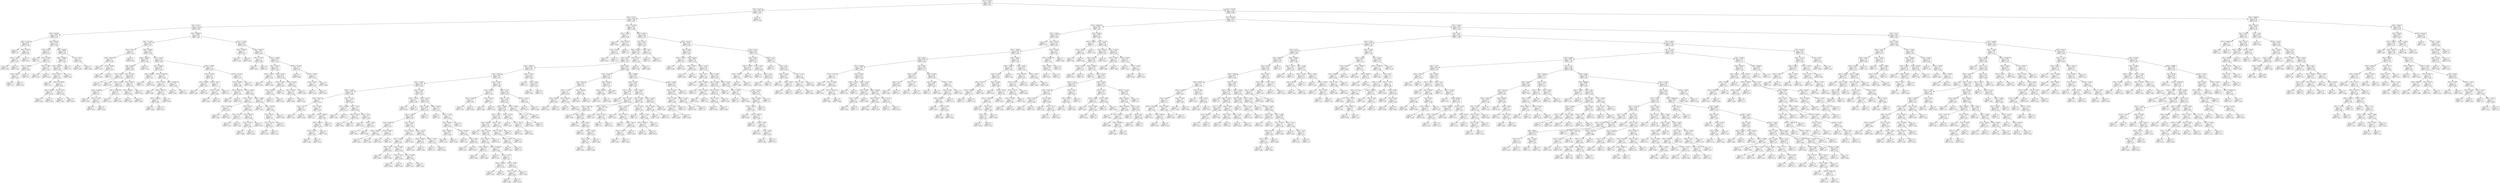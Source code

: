 digraph Tree {
node [shape=box] ;
0 [label="X[1] <= 70.975\nmse = 0.003\nsamples = 851\nvalue = 0.057"] ;
1 [label="X[2] <= 35.03\nmse = 0.002\nsamples = 287\nvalue = 0.042"] ;
0 -> 1 [labeldistance=2.5, labelangle=45, headlabel="True"] ;
2 [label="X[3] <= 67.167\nmse = 0.002\nsamples = 286\nvalue = 0.041"] ;
1 -> 2 ;
3 [label="X[2] <= 5.527\nmse = 0.002\nsamples = 89\nvalue = 0.054"] ;
2 -> 3 ;
4 [label="X[3] <= 56.396\nmse = 0.001\nsamples = 22\nvalue = 0.03"] ;
3 -> 4 ;
5 [label="X[3] <= 45.791\nmse = 0.001\nsamples = 4\nvalue = 0.048"] ;
4 -> 5 ;
6 [label="mse = 0.0\nsamples = 1\nvalue = 0.0"] ;
5 -> 6 ;
7 [label="X[3] <= 55.954\nmse = 0.0\nsamples = 3\nvalue = 0.064"] ;
5 -> 7 ;
8 [label="X[2] <= -0.301\nmse = 0.0\nsamples = 2\nvalue = 0.057"] ;
7 -> 8 ;
9 [label="mse = 0.0\nsamples = 1\nvalue = 0.054"] ;
8 -> 9 ;
10 [label="mse = 0.0\nsamples = 1\nvalue = 0.06"] ;
8 -> 10 ;
11 [label="mse = 0.0\nsamples = 1\nvalue = 0.077"] ;
7 -> 11 ;
12 [label="X[3] <= 63.391\nmse = 0.001\nsamples = 18\nvalue = 0.026"] ;
4 -> 12 ;
13 [label="X[3] <= 58.36\nmse = 0.0\nsamples = 8\nvalue = 0.015"] ;
12 -> 13 ;
14 [label="mse = 0.0\nsamples = 2\nvalue = 0.0"] ;
13 -> 14 ;
15 [label="X[1] <= 56.995\nmse = 0.0\nsamples = 6\nvalue = 0.02"] ;
13 -> 15 ;
16 [label="X[2] <= 2.389\nmse = 0.0\nsamples = 4\nvalue = 0.008"] ;
15 -> 16 ;
17 [label="X[3] <= 60.957\nmse = 0.0\nsamples = 2\nvalue = 0.015"] ;
16 -> 17 ;
18 [label="mse = 0.0\nsamples = 1\nvalue = 0.0"] ;
17 -> 18 ;
19 [label="mse = 0.0\nsamples = 1\nvalue = 0.03"] ;
17 -> 19 ;
20 [label="mse = 0.0\nsamples = 2\nvalue = 0.0"] ;
16 -> 20 ;
21 [label="X[2] <= 1.869\nmse = 0.0\nsamples = 2\nvalue = 0.044"] ;
15 -> 21 ;
22 [label="mse = 0.0\nsamples = 1\nvalue = 0.037"] ;
21 -> 22 ;
23 [label="mse = 0.0\nsamples = 1\nvalue = 0.052"] ;
21 -> 23 ;
24 [label="X[0] <= 66483.5\nmse = 0.001\nsamples = 10\nvalue = 0.035"] ;
12 -> 24 ;
25 [label="X[0] <= 58295.0\nmse = 0.001\nsamples = 8\nvalue = 0.029"] ;
24 -> 25 ;
26 [label="X[3] <= 65.979\nmse = 0.001\nsamples = 6\nvalue = 0.039"] ;
25 -> 26 ;
27 [label="X[1] <= 46.721\nmse = 0.0\nsamples = 5\nvalue = 0.031"] ;
26 -> 27 ;
28 [label="mse = 0.0\nsamples = 1\nvalue = 0.0"] ;
27 -> 28 ;
29 [label="X[0] <= 34776.987\nmse = 0.0\nsamples = 4\nvalue = 0.039"] ;
27 -> 29 ;
30 [label="X[3] <= 64.485\nmse = 0.0\nsamples = 2\nvalue = 0.049"] ;
29 -> 30 ;
31 [label="mse = 0.0\nsamples = 1\nvalue = 0.053"] ;
30 -> 31 ;
32 [label="mse = 0.0\nsamples = 1\nvalue = 0.045"] ;
30 -> 32 ;
33 [label="X[1] <= 63.25\nmse = 0.0\nsamples = 2\nvalue = 0.029"] ;
29 -> 33 ;
34 [label="mse = 0.0\nsamples = 1\nvalue = 0.034"] ;
33 -> 34 ;
35 [label="mse = 0.0\nsamples = 1\nvalue = 0.023"] ;
33 -> 35 ;
36 [label="mse = 0.0\nsamples = 1\nvalue = 0.08"] ;
26 -> 36 ;
37 [label="mse = 0.0\nsamples = 2\nvalue = 0.0"] ;
25 -> 37 ;
38 [label="X[1] <= 62.35\nmse = 0.0\nsamples = 2\nvalue = 0.06"] ;
24 -> 38 ;
39 [label="mse = 0.0\nsamples = 1\nvalue = 0.056"] ;
38 -> 39 ;
40 [label="mse = 0.0\nsamples = 1\nvalue = 0.064"] ;
38 -> 40 ;
41 [label="X[0] <= 46089.0\nmse = 0.002\nsamples = 67\nvalue = 0.062"] ;
3 -> 41 ;
42 [label="X[1] <= 32.304\nmse = 0.001\nsamples = 44\nvalue = 0.071"] ;
41 -> 42 ;
43 [label="X[2] <= 34.412\nmse = 0.0\nsamples = 4\nvalue = 0.021"] ;
42 -> 43 ;
44 [label="X[0] <= 923.425\nmse = 0.0\nsamples = 3\nvalue = 0.009"] ;
43 -> 44 ;
45 [label="mse = 0.0\nsamples = 1\nvalue = 0.025"] ;
44 -> 45 ;
46 [label="X[1] <= 26.984\nmse = 0.0\nsamples = 2\nvalue = 0.001"] ;
44 -> 46 ;
47 [label="mse = 0.0\nsamples = 1\nvalue = 0.002"] ;
46 -> 47 ;
48 [label="mse = 0.0\nsamples = 1\nvalue = 0.0"] ;
46 -> 48 ;
49 [label="mse = 0.0\nsamples = 1\nvalue = 0.055"] ;
43 -> 49 ;
50 [label="X[3] <= 58.909\nmse = 0.001\nsamples = 40\nvalue = 0.076"] ;
42 -> 50 ;
51 [label="X[0] <= 44166.5\nmse = 0.002\nsamples = 11\nvalue = 0.093"] ;
50 -> 51 ;
52 [label="X[2] <= 9.006\nmse = 0.001\nsamples = 10\nvalue = 0.085"] ;
51 -> 52 ;
53 [label="X[1] <= 55.99\nmse = 0.0\nsamples = 2\nvalue = 0.139"] ;
52 -> 53 ;
54 [label="mse = 0.0\nsamples = 1\nvalue = 0.143"] ;
53 -> 54 ;
55 [label="mse = -0.0\nsamples = 1\nvalue = 0.136"] ;
53 -> 55 ;
56 [label="X[1] <= 57.021\nmse = 0.001\nsamples = 8\nvalue = 0.071"] ;
52 -> 56 ;
57 [label="X[3] <= 47.666\nmse = 0.0\nsamples = 5\nvalue = 0.083"] ;
56 -> 57 ;
58 [label="X[3] <= 39.688\nmse = 0.0\nsamples = 3\nvalue = 0.07"] ;
57 -> 58 ;
59 [label="mse = 0.0\nsamples = 1\nvalue = 0.056"] ;
58 -> 59 ;
60 [label="X[2] <= 15.799\nmse = 0.0\nsamples = 2\nvalue = 0.077"] ;
58 -> 60 ;
61 [label="mse = 0.0\nsamples = 1\nvalue = 0.072"] ;
60 -> 61 ;
62 [label="mse = 0.0\nsamples = 1\nvalue = 0.082"] ;
60 -> 62 ;
63 [label="X[0] <= 22531.489\nmse = 0.0\nsamples = 2\nvalue = 0.103"] ;
57 -> 63 ;
64 [label="mse = 0.0\nsamples = 1\nvalue = 0.112"] ;
63 -> 64 ;
65 [label="mse = -0.0\nsamples = 1\nvalue = 0.094"] ;
63 -> 65 ;
66 [label="X[3] <= 56.472\nmse = 0.0\nsamples = 3\nvalue = 0.05"] ;
56 -> 66 ;
67 [label="X[1] <= 68.643\nmse = 0.0\nsamples = 2\nvalue = 0.066"] ;
66 -> 67 ;
68 [label="mse = 0.0\nsamples = 1\nvalue = 0.068"] ;
67 -> 68 ;
69 [label="mse = 0.0\nsamples = 1\nvalue = 0.064"] ;
67 -> 69 ;
70 [label="mse = -0.0\nsamples = 1\nvalue = 0.019"] ;
66 -> 70 ;
71 [label="mse = 0.0\nsamples = 1\nvalue = 0.178"] ;
51 -> 71 ;
72 [label="X[2] <= 13.145\nmse = 0.001\nsamples = 29\nvalue = 0.069"] ;
50 -> 72 ;
73 [label="X[1] <= 46.622\nmse = 0.001\nsamples = 9\nvalue = 0.055"] ;
72 -> 73 ;
74 [label="X[3] <= 63.669\nmse = 0.0\nsamples = 2\nvalue = 0.02"] ;
73 -> 74 ;
75 [label="mse = 0.0\nsamples = 1\nvalue = 0.0"] ;
74 -> 75 ;
76 [label="mse = 0.0\nsamples = 1\nvalue = 0.039"] ;
74 -> 76 ;
77 [label="X[0] <= 23392.195\nmse = 0.0\nsamples = 7\nvalue = 0.065"] ;
73 -> 77 ;
78 [label="X[2] <= 6.435\nmse = 0.0\nsamples = 4\nvalue = 0.078"] ;
77 -> 78 ;
79 [label="mse = 0.0\nsamples = 1\nvalue = 0.096"] ;
78 -> 79 ;
80 [label="X[0] <= 5667.261\nmse = 0.0\nsamples = 3\nvalue = 0.072"] ;
78 -> 80 ;
81 [label="X[0] <= 4740.46\nmse = 0.0\nsamples = 2\nvalue = 0.068"] ;
80 -> 81 ;
82 [label="mse = 0.0\nsamples = 1\nvalue = 0.066"] ;
81 -> 82 ;
83 [label="mse = -0.0\nsamples = 1\nvalue = 0.071"] ;
81 -> 83 ;
84 [label="mse = -0.0\nsamples = 1\nvalue = 0.079"] ;
80 -> 84 ;
85 [label="X[0] <= 38768.102\nmse = 0.0\nsamples = 3\nvalue = 0.048"] ;
77 -> 85 ;
86 [label="mse = 0.0\nsamples = 1\nvalue = 0.042"] ;
85 -> 86 ;
87 [label="mse = 0.0\nsamples = 2\nvalue = 0.051"] ;
85 -> 87 ;
88 [label="X[2] <= 16.038\nmse = 0.0\nsamples = 20\nvalue = 0.076"] ;
72 -> 88 ;
89 [label="X[2] <= 14.963\nmse = 0.0\nsamples = 5\nvalue = 0.09"] ;
88 -> 89 ;
90 [label="X[3] <= 63.006\nmse = 0.0\nsamples = 2\nvalue = 0.076"] ;
89 -> 90 ;
91 [label="mse = 0.0\nsamples = 1\nvalue = 0.076"] ;
90 -> 91 ;
92 [label="mse = -0.0\nsamples = 1\nvalue = 0.075"] ;
90 -> 92 ;
93 [label="X[2] <= 15.872\nmse = 0.0\nsamples = 3\nvalue = 0.1"] ;
89 -> 93 ;
94 [label="X[2] <= 15.793\nmse = 0.0\nsamples = 2\nvalue = 0.095"] ;
93 -> 94 ;
95 [label="mse = 0.0\nsamples = 1\nvalue = 0.093"] ;
94 -> 95 ;
96 [label="mse = 0.0\nsamples = 1\nvalue = 0.097"] ;
94 -> 96 ;
97 [label="mse = -0.0\nsamples = 1\nvalue = 0.111"] ;
93 -> 97 ;
98 [label="X[1] <= 67.005\nmse = 0.0\nsamples = 15\nvalue = 0.071"] ;
88 -> 98 ;
99 [label="X[1] <= 48.626\nmse = 0.0\nsamples = 14\nvalue = 0.069"] ;
98 -> 99 ;
100 [label="X[0] <= 2292.558\nmse = 0.0\nsamples = 2\nvalue = 0.085"] ;
99 -> 100 ;
101 [label="mse = 0.0\nsamples = 1\nvalue = 0.09"] ;
100 -> 101 ;
102 [label="mse = 0.0\nsamples = 1\nvalue = 0.08"] ;
100 -> 102 ;
103 [label="X[2] <= 18.304\nmse = 0.0\nsamples = 12\nvalue = 0.066"] ;
99 -> 103 ;
104 [label="X[2] <= 16.857\nmse = 0.0\nsamples = 7\nvalue = 0.074"] ;
103 -> 104 ;
105 [label="X[2] <= 16.338\nmse = 0.0\nsamples = 2\nvalue = 0.054"] ;
104 -> 105 ;
106 [label="mse = 0.0\nsamples = 1\nvalue = 0.052"] ;
105 -> 106 ;
107 [label="mse = -0.0\nsamples = 1\nvalue = 0.055"] ;
105 -> 107 ;
108 [label="X[3] <= 65.211\nmse = 0.0\nsamples = 5\nvalue = 0.083"] ;
104 -> 108 ;
109 [label="X[3] <= 62.711\nmse = 0.0\nsamples = 2\nvalue = 0.077"] ;
108 -> 109 ;
110 [label="mse = 0.0\nsamples = 1\nvalue = 0.074"] ;
109 -> 110 ;
111 [label="mse = -0.0\nsamples = 1\nvalue = 0.08"] ;
109 -> 111 ;
112 [label="X[3] <= 66.507\nmse = 0.0\nsamples = 3\nvalue = 0.086"] ;
108 -> 112 ;
113 [label="X[2] <= 17.567\nmse = 0.0\nsamples = 2\nvalue = 0.091"] ;
112 -> 113 ;
114 [label="mse = 0.0\nsamples = 1\nvalue = 0.094"] ;
113 -> 114 ;
115 [label="mse = 0.0\nsamples = 1\nvalue = 0.087"] ;
113 -> 115 ;
116 [label="mse = -0.0\nsamples = 1\nvalue = 0.078"] ;
112 -> 116 ;
117 [label="X[2] <= 19.603\nmse = 0.001\nsamples = 5\nvalue = 0.054"] ;
103 -> 117 ;
118 [label="mse = 0.0\nsamples = 1\nvalue = 0.013"] ;
117 -> 118 ;
119 [label="X[1] <= 60.292\nmse = 0.0\nsamples = 4\nvalue = 0.064"] ;
117 -> 119 ;
120 [label="X[3] <= 65.721\nmse = 0.0\nsamples = 3\nvalue = 0.07"] ;
119 -> 120 ;
121 [label="X[2] <= 24.778\nmse = 0.0\nsamples = 2\nvalue = 0.077"] ;
120 -> 121 ;
122 [label="mse = 0.0\nsamples = 1\nvalue = 0.085"] ;
121 -> 122 ;
123 [label="mse = 0.0\nsamples = 1\nvalue = 0.07"] ;
121 -> 123 ;
124 [label="mse = 0.0\nsamples = 1\nvalue = 0.057"] ;
120 -> 124 ;
125 [label="mse = -0.0\nsamples = 1\nvalue = 0.046"] ;
119 -> 125 ;
126 [label="mse = -0.0\nsamples = 1\nvalue = 0.101"] ;
98 -> 126 ;
127 [label="X[2] <= 12.335\nmse = 0.002\nsamples = 23\nvalue = 0.044"] ;
41 -> 127 ;
128 [label="X[0] <= 57383.0\nmse = 0.0\nsamples = 2\nvalue = 0.127"] ;
127 -> 128 ;
129 [label="mse = 0.0\nsamples = 1\nvalue = 0.146"] ;
128 -> 129 ;
130 [label="mse = 0.0\nsamples = 1\nvalue = 0.108"] ;
128 -> 130 ;
131 [label="X[0] <= 54187.0\nmse = 0.001\nsamples = 21\nvalue = 0.036"] ;
127 -> 131 ;
132 [label="X[2] <= 12.552\nmse = 0.0\nsamples = 6\nvalue = 0.009"] ;
131 -> 132 ;
133 [label="mse = 0.0\nsamples = 1\nvalue = 0.051"] ;
132 -> 133 ;
134 [label="mse = 0.0\nsamples = 5\nvalue = 0.0"] ;
132 -> 134 ;
135 [label="X[2] <= 15.909\nmse = 0.001\nsamples = 15\nvalue = 0.047"] ;
131 -> 135 ;
136 [label="X[2] <= 14.473\nmse = 0.001\nsamples = 11\nvalue = 0.035"] ;
135 -> 136 ;
137 [label="X[2] <= 14.194\nmse = 0.0\nsamples = 2\nvalue = 0.093"] ;
136 -> 137 ;
138 [label="mse = 0.0\nsamples = 1\nvalue = 0.092"] ;
137 -> 138 ;
139 [label="mse = 0.0\nsamples = 1\nvalue = 0.093"] ;
137 -> 139 ;
140 [label="X[3] <= 64.271\nmse = 0.001\nsamples = 9\nvalue = 0.022"] ;
136 -> 140 ;
141 [label="X[3] <= 54.923\nmse = 0.0\nsamples = 6\nvalue = 0.005"] ;
140 -> 141 ;
142 [label="X[3] <= 50.832\nmse = 0.0\nsamples = 2\nvalue = 0.014"] ;
141 -> 142 ;
143 [label="mse = 0.0\nsamples = 1\nvalue = 0.0"] ;
142 -> 143 ;
144 [label="mse = 0.0\nsamples = 1\nvalue = 0.028"] ;
142 -> 144 ;
145 [label="mse = 0.0\nsamples = 4\nvalue = 0.0"] ;
141 -> 145 ;
146 [label="X[3] <= 65.544\nmse = 0.0\nsamples = 3\nvalue = 0.056"] ;
140 -> 146 ;
147 [label="X[2] <= 14.625\nmse = 0.0\nsamples = 2\nvalue = 0.052"] ;
146 -> 147 ;
148 [label="mse = 0.0\nsamples = 1\nvalue = 0.048"] ;
147 -> 148 ;
149 [label="mse = -0.0\nsamples = 1\nvalue = 0.055"] ;
147 -> 149 ;
150 [label="mse = 0.0\nsamples = 1\nvalue = 0.066"] ;
146 -> 150 ;
151 [label="X[3] <= 61.486\nmse = 0.0\nsamples = 4\nvalue = 0.08"] ;
135 -> 151 ;
152 [label="mse = 0.0\nsamples = 1\nvalue = 0.096"] ;
151 -> 152 ;
153 [label="X[2] <= 16.329\nmse = 0.0\nsamples = 3\nvalue = 0.075"] ;
151 -> 153 ;
154 [label="X[2] <= 16.021\nmse = 0.0\nsamples = 2\nvalue = 0.078"] ;
153 -> 154 ;
155 [label="mse = 0.0\nsamples = 1\nvalue = 0.076"] ;
154 -> 155 ;
156 [label="mse = -0.0\nsamples = 1\nvalue = 0.081"] ;
154 -> 156 ;
157 [label="mse = 0.0\nsamples = 1\nvalue = 0.069"] ;
153 -> 157 ;
158 [label="X[0] <= 1217.643\nmse = 0.001\nsamples = 197\nvalue = 0.036"] ;
2 -> 158 ;
159 [label="X[2] <= 22.391\nmse = 0.0\nsamples = 7\nvalue = 0.008"] ;
158 -> 159 ;
160 [label="mse = 0.0\nsamples = 1\nvalue = 0.033"] ;
159 -> 160 ;
161 [label="X[3] <= 69.021\nmse = 0.0\nsamples = 6\nvalue = 0.004"] ;
159 -> 161 ;
162 [label="X[1] <= 44.507\nmse = 0.0\nsamples = 2\nvalue = 0.013"] ;
161 -> 162 ;
163 [label="mse = 0.0\nsamples = 1\nvalue = 0.025"] ;
162 -> 163 ;
164 [label="mse = 0.0\nsamples = 1\nvalue = 0.0"] ;
162 -> 164 ;
165 [label="mse = 0.0\nsamples = 4\nvalue = 0.0"] ;
161 -> 165 ;
166 [label="X[0] <= 52611.0\nmse = 0.001\nsamples = 190\nvalue = 0.037"] ;
158 -> 166 ;
167 [label="X[3] <= 85.151\nmse = 0.001\nsamples = 130\nvalue = 0.041"] ;
166 -> 167 ;
168 [label="X[3] <= 84.184\nmse = 0.001\nsamples = 127\nvalue = 0.041"] ;
167 -> 168 ;
169 [label="X[1] <= 65.5\nmse = 0.001\nsamples = 125\nvalue = 0.041"] ;
168 -> 169 ;
170 [label="X[0] <= 45914.0\nmse = 0.001\nsamples = 82\nvalue = 0.037"] ;
169 -> 170 ;
171 [label="X[2] <= 18.535\nmse = 0.001\nsamples = 74\nvalue = 0.04"] ;
170 -> 171 ;
172 [label="X[2] <= 12.952\nmse = 0.001\nsamples = 44\nvalue = 0.034"] ;
171 -> 172 ;
173 [label="X[3] <= 73.486\nmse = 0.001\nsamples = 14\nvalue = 0.046"] ;
172 -> 173 ;
174 [label="X[0] <= 6075.5\nmse = 0.0\nsamples = 7\nvalue = 0.024"] ;
173 -> 174 ;
175 [label="X[2] <= 10.17\nmse = 0.0\nsamples = 2\nvalue = 0.04"] ;
174 -> 175 ;
176 [label="mse = 0.0\nsamples = 1\nvalue = 0.032"] ;
175 -> 176 ;
177 [label="mse = 0.0\nsamples = 1\nvalue = 0.048"] ;
175 -> 177 ;
178 [label="X[2] <= -0.692\nmse = 0.0\nsamples = 5\nvalue = 0.018"] ;
174 -> 178 ;
179 [label="mse = 0.0\nsamples = 1\nvalue = 0.0"] ;
178 -> 179 ;
180 [label="X[0] <= 26560.0\nmse = 0.0\nsamples = 4\nvalue = 0.022"] ;
178 -> 180 ;
181 [label="X[0] <= 8823.0\nmse = 0.0\nsamples = 3\nvalue = 0.029"] ;
180 -> 181 ;
182 [label="X[1] <= 50.475\nmse = 0.0\nsamples = 2\nvalue = 0.031"] ;
181 -> 182 ;
183 [label="mse = 0.0\nsamples = 1\nvalue = 0.032"] ;
182 -> 183 ;
184 [label="mse = -0.0\nsamples = 1\nvalue = 0.031"] ;
182 -> 184 ;
185 [label="mse = 0.0\nsamples = 1\nvalue = 0.025"] ;
181 -> 185 ;
186 [label="mse = 0.0\nsamples = 1\nvalue = 0.0"] ;
180 -> 186 ;
187 [label="X[3] <= 77.181\nmse = 0.001\nsamples = 7\nvalue = 0.068"] ;
173 -> 187 ;
188 [label="X[1] <= 52.396\nmse = 0.0\nsamples = 2\nvalue = 0.113"] ;
187 -> 188 ;
189 [label="mse = 0.0\nsamples = 1\nvalue = 0.109"] ;
188 -> 189 ;
190 [label="mse = 0.0\nsamples = 1\nvalue = 0.117"] ;
188 -> 190 ;
191 [label="X[2] <= 7.016\nmse = 0.0\nsamples = 5\nvalue = 0.049"] ;
187 -> 191 ;
192 [label="X[0] <= 7343.0\nmse = 0.0\nsamples = 2\nvalue = 0.067"] ;
191 -> 192 ;
193 [label="mse = 0.0\nsamples = 1\nvalue = 0.063"] ;
192 -> 193 ;
194 [label="mse = -0.0\nsamples = 1\nvalue = 0.07"] ;
192 -> 194 ;
195 [label="X[1] <= 50.31\nmse = 0.0\nsamples = 3\nvalue = 0.038"] ;
191 -> 195 ;
196 [label="mse = 0.0\nsamples = 1\nvalue = 0.033"] ;
195 -> 196 ;
197 [label="X[2] <= 9.349\nmse = 0.0\nsamples = 2\nvalue = 0.041"] ;
195 -> 197 ;
198 [label="mse = 0.0\nsamples = 1\nvalue = 0.043"] ;
197 -> 198 ;
199 [label="mse = 0.0\nsamples = 1\nvalue = 0.038"] ;
197 -> 199 ;
200 [label="X[2] <= 14.544\nmse = 0.001\nsamples = 30\nvalue = 0.028"] ;
172 -> 200 ;
201 [label="X[3] <= 75.359\nmse = 0.0\nsamples = 4\nvalue = 0.006"] ;
200 -> 201 ;
202 [label="mse = 0.0\nsamples = 1\nvalue = 0.025"] ;
201 -> 202 ;
203 [label="mse = 0.0\nsamples = 3\nvalue = 0.0"] ;
201 -> 203 ;
204 [label="X[3] <= 78.758\nmse = 0.001\nsamples = 26\nvalue = 0.031"] ;
200 -> 204 ;
205 [label="X[2] <= 18.361\nmse = 0.001\nsamples = 17\nvalue = 0.036"] ;
204 -> 205 ;
206 [label="X[3] <= 72.683\nmse = 0.001\nsamples = 16\nvalue = 0.039"] ;
205 -> 206 ;
207 [label="X[3] <= 69.897\nmse = 0.0\nsamples = 4\nvalue = 0.025"] ;
206 -> 207 ;
208 [label="X[0] <= 41583.5\nmse = 0.0\nsamples = 2\nvalue = 0.043"] ;
207 -> 208 ;
209 [label="mse = 0.0\nsamples = 1\nvalue = 0.042"] ;
208 -> 209 ;
210 [label="mse = -0.0\nsamples = 1\nvalue = 0.044"] ;
208 -> 210 ;
211 [label="X[0] <= 41583.5\nmse = 0.0\nsamples = 2\nvalue = 0.007"] ;
207 -> 211 ;
212 [label="mse = 0.0\nsamples = 1\nvalue = 0.014"] ;
211 -> 212 ;
213 [label="mse = 0.0\nsamples = 1\nvalue = 0.0"] ;
211 -> 213 ;
214 [label="X[2] <= 16.428\nmse = 0.001\nsamples = 12\nvalue = 0.043"] ;
206 -> 214 ;
215 [label="X[2] <= 16.224\nmse = 0.0\nsamples = 7\nvalue = 0.054"] ;
214 -> 215 ;
216 [label="X[3] <= 73.888\nmse = 0.0\nsamples = 6\nvalue = 0.047"] ;
215 -> 216 ;
217 [label="X[1] <= 54.2\nmse = 0.0\nsamples = 2\nvalue = 0.064"] ;
216 -> 217 ;
218 [label="mse = 0.0\nsamples = 1\nvalue = 0.067"] ;
217 -> 218 ;
219 [label="mse = -0.0\nsamples = 1\nvalue = 0.062"] ;
217 -> 219 ;
220 [label="X[2] <= 15.887\nmse = 0.0\nsamples = 4\nvalue = 0.039"] ;
216 -> 220 ;
221 [label="X[2] <= 15.212\nmse = 0.0\nsamples = 2\nvalue = 0.045"] ;
220 -> 221 ;
222 [label="mse = 0.0\nsamples = 1\nvalue = 0.042"] ;
221 -> 222 ;
223 [label="mse = 0.0\nsamples = 1\nvalue = 0.048"] ;
221 -> 223 ;
224 [label="X[2] <= 16.006\nmse = 0.0\nsamples = 2\nvalue = 0.032"] ;
220 -> 224 ;
225 [label="mse = 0.0\nsamples = 1\nvalue = 0.025"] ;
224 -> 225 ;
226 [label="mse = 0.0\nsamples = 1\nvalue = 0.04"] ;
224 -> 226 ;
227 [label="mse = 0.0\nsamples = 1\nvalue = 0.097"] ;
215 -> 227 ;
228 [label="X[3] <= 76.576\nmse = 0.001\nsamples = 5\nvalue = 0.028"] ;
214 -> 228 ;
229 [label="X[0] <= 41583.5\nmse = 0.0\nsamples = 2\nvalue = 0.047"] ;
228 -> 229 ;
230 [label="mse = 0.0\nsamples = 1\nvalue = 0.053"] ;
229 -> 230 ;
231 [label="mse = 0.0\nsamples = 1\nvalue = 0.042"] ;
229 -> 231 ;
232 [label="X[3] <= 77.642\nmse = 0.0\nsamples = 3\nvalue = 0.014"] ;
228 -> 232 ;
233 [label="mse = 0.0\nsamples = 2\nvalue = 0.0"] ;
232 -> 233 ;
234 [label="mse = 0.0\nsamples = 1\nvalue = 0.044"] ;
232 -> 234 ;
235 [label="mse = 0.0\nsamples = 1\nvalue = 0.0"] ;
205 -> 235 ;
236 [label="X[3] <= 80.565\nmse = 0.0\nsamples = 9\nvalue = 0.022"] ;
204 -> 236 ;
237 [label="mse = 0.0\nsamples = 2\nvalue = 0.0"] ;
236 -> 237 ;
238 [label="X[2] <= 17.166\nmse = 0.0\nsamples = 7\nvalue = 0.028"] ;
236 -> 238 ;
239 [label="X[3] <= 82.503\nmse = 0.0\nsamples = 6\nvalue = 0.033"] ;
238 -> 239 ;
240 [label="X[0] <= 40201.0\nmse = 0.001\nsamples = 3\nvalue = 0.028"] ;
239 -> 240 ;
241 [label="mse = 0.001\nsamples = 2\nvalue = 0.029"] ;
240 -> 241 ;
242 [label="mse = -0.0\nsamples = 1\nvalue = 0.026"] ;
240 -> 242 ;
243 [label="X[0] <= 22109.0\nmse = 0.0\nsamples = 3\nvalue = 0.038"] ;
239 -> 243 ;
244 [label="mse = 0.0\nsamples = 1\nvalue = 0.03"] ;
243 -> 244 ;
245 [label="X[3] <= 83.0\nmse = 0.0\nsamples = 2\nvalue = 0.042"] ;
243 -> 245 ;
246 [label="mse = 0.0\nsamples = 1\nvalue = 0.04"] ;
245 -> 246 ;
247 [label="mse = 0.0\nsamples = 1\nvalue = 0.044"] ;
245 -> 247 ;
248 [label="mse = 0.0\nsamples = 1\nvalue = 0.0"] ;
238 -> 248 ;
249 [label="X[2] <= 19.107\nmse = 0.001\nsamples = 30\nvalue = 0.048"] ;
171 -> 249 ;
250 [label="X[2] <= 18.806\nmse = 0.0\nsamples = 4\nvalue = 0.076"] ;
249 -> 250 ;
251 [label="X[2] <= 18.656\nmse = 0.0\nsamples = 2\nvalue = 0.081"] ;
250 -> 251 ;
252 [label="mse = 0.0\nsamples = 1\nvalue = 0.075"] ;
251 -> 252 ;
253 [label="mse = 0.0\nsamples = 1\nvalue = 0.087"] ;
251 -> 253 ;
254 [label="X[2] <= 19.024\nmse = 0.0\nsamples = 2\nvalue = 0.072"] ;
250 -> 254 ;
255 [label="mse = 0.0\nsamples = 1\nvalue = 0.069"] ;
254 -> 255 ;
256 [label="mse = -0.0\nsamples = 1\nvalue = 0.075"] ;
254 -> 256 ;
257 [label="X[3] <= 81.25\nmse = 0.001\nsamples = 26\nvalue = 0.044"] ;
249 -> 257 ;
258 [label="X[3] <= 77.156\nmse = 0.001\nsamples = 24\nvalue = 0.041"] ;
257 -> 258 ;
259 [label="X[3] <= 75.638\nmse = 0.001\nsamples = 19\nvalue = 0.047"] ;
258 -> 259 ;
260 [label="X[3] <= 72.817\nmse = 0.001\nsamples = 16\nvalue = 0.038"] ;
259 -> 260 ;
261 [label="X[0] <= 6313.9\nmse = 0.001\nsamples = 10\nvalue = 0.054"] ;
260 -> 261 ;
262 [label="mse = 0.0\nsamples = 1\nvalue = 0.0"] ;
261 -> 262 ;
263 [label="X[3] <= 72.743\nmse = 0.001\nsamples = 9\nvalue = 0.06"] ;
261 -> 263 ;
264 [label="X[3] <= 69.54\nmse = 0.0\nsamples = 8\nvalue = 0.054"] ;
263 -> 264 ;
265 [label="X[3] <= 68.411\nmse = 0.0\nsamples = 2\nvalue = 0.077"] ;
264 -> 265 ;
266 [label="mse = 0.0\nsamples = 1\nvalue = 0.084"] ;
265 -> 266 ;
267 [label="mse = -0.0\nsamples = 1\nvalue = 0.069"] ;
265 -> 267 ;
268 [label="X[0] <= 27538.957\nmse = 0.0\nsamples = 6\nvalue = 0.046"] ;
264 -> 268 ;
269 [label="mse = 0.0\nsamples = 1\nvalue = 0.027"] ;
268 -> 269 ;
270 [label="X[3] <= 71.478\nmse = 0.0\nsamples = 5\nvalue = 0.05"] ;
268 -> 270 ;
271 [label="X[0] <= 41583.5\nmse = 0.0\nsamples = 2\nvalue = 0.044"] ;
270 -> 271 ;
272 [label="mse = 0.0\nsamples = 1\nvalue = 0.042"] ;
271 -> 272 ;
273 [label="mse = 0.0\nsamples = 1\nvalue = 0.047"] ;
271 -> 273 ;
274 [label="X[3] <= 72.462\nmse = 0.0\nsamples = 3\nvalue = 0.054"] ;
270 -> 274 ;
275 [label="X[3] <= 72.019\nmse = 0.0\nsamples = 2\nvalue = 0.058"] ;
274 -> 275 ;
276 [label="mse = 0.0\nsamples = 1\nvalue = 0.061"] ;
275 -> 276 ;
277 [label="mse = -0.0\nsamples = 1\nvalue = 0.054"] ;
275 -> 277 ;
278 [label="mse = 0.0\nsamples = 1\nvalue = 0.046"] ;
274 -> 278 ;
279 [label="mse = -0.0\nsamples = 1\nvalue = 0.107"] ;
263 -> 279 ;
280 [label="X[3] <= 74.01\nmse = 0.0\nsamples = 6\nvalue = 0.012"] ;
260 -> 280 ;
281 [label="X[3] <= 73.665\nmse = 0.0\nsamples = 4\nvalue = 0.019"] ;
280 -> 281 ;
282 [label="X[3] <= 72.911\nmse = 0.0\nsamples = 3\nvalue = 0.008"] ;
281 -> 282 ;
283 [label="mse = 0.0\nsamples = 1\nvalue = 0.025"] ;
282 -> 283 ;
284 [label="mse = 0.0\nsamples = 2\nvalue = 0.0"] ;
282 -> 284 ;
285 [label="mse = 0.0\nsamples = 1\nvalue = 0.05"] ;
281 -> 285 ;
286 [label="mse = 0.0\nsamples = 2\nvalue = 0.0"] ;
280 -> 286 ;
287 [label="X[2] <= 20.203\nmse = 0.0\nsamples = 3\nvalue = 0.094"] ;
259 -> 287 ;
288 [label="mse = 0.0\nsamples = 1\nvalue = 0.083"] ;
287 -> 288 ;
289 [label="X[1] <= 38.215\nmse = 0.0\nsamples = 2\nvalue = 0.1"] ;
287 -> 289 ;
290 [label="mse = 0.0\nsamples = 1\nvalue = 0.105"] ;
289 -> 290 ;
291 [label="mse = 0.0\nsamples = 1\nvalue = 0.094"] ;
289 -> 291 ;
292 [label="X[3] <= 79.936\nmse = 0.0\nsamples = 5\nvalue = 0.018"] ;
258 -> 292 ;
293 [label="X[1] <= 27.197\nmse = 0.0\nsamples = 4\nvalue = 0.01"] ;
292 -> 293 ;
294 [label="mse = 0.0\nsamples = 1\nvalue = 0.039"] ;
293 -> 294 ;
295 [label="mse = 0.0\nsamples = 3\nvalue = 0.0"] ;
293 -> 295 ;
296 [label="mse = 0.0\nsamples = 1\nvalue = 0.048"] ;
292 -> 296 ;
297 [label="X[2] <= 25.825\nmse = 0.0\nsamples = 2\nvalue = 0.08"] ;
257 -> 297 ;
298 [label="mse = 0.0\nsamples = 1\nvalue = 0.071"] ;
297 -> 298 ;
299 [label="mse = -0.0\nsamples = 1\nvalue = 0.088"] ;
297 -> 299 ;
300 [label="X[3] <= 72.514\nmse = 0.001\nsamples = 8\nvalue = 0.008"] ;
170 -> 300 ;
301 [label="mse = 0.0\nsamples = 5\nvalue = 0.0"] ;
300 -> 301 ;
302 [label="X[2] <= 8.744\nmse = 0.001\nsamples = 3\nvalue = 0.023"] ;
300 -> 302 ;
303 [label="mse = 0.0\nsamples = 1\nvalue = 0.068"] ;
302 -> 303 ;
304 [label="mse = 0.0\nsamples = 2\nvalue = 0.0"] ;
302 -> 304 ;
305 [label="X[3] <= 69.3\nmse = 0.002\nsamples = 43\nvalue = 0.048"] ;
169 -> 305 ;
306 [label="X[1] <= 70.125\nmse = 0.002\nsamples = 10\nvalue = 0.065"] ;
305 -> 306 ;
307 [label="X[3] <= 68.74\nmse = 0.001\nsamples = 6\nvalue = 0.04"] ;
306 -> 307 ;
308 [label="X[2] <= 17.26\nmse = 0.0\nsamples = 4\nvalue = 0.026"] ;
307 -> 308 ;
309 [label="X[3] <= 68.559\nmse = 0.0\nsamples = 2\nvalue = 0.033"] ;
308 -> 309 ;
310 [label="mse = 0.0\nsamples = 1\nvalue = 0.037"] ;
309 -> 310 ;
311 [label="mse = -0.0\nsamples = 1\nvalue = 0.03"] ;
309 -> 311 ;
312 [label="X[1] <= 66.328\nmse = 0.0\nsamples = 2\nvalue = 0.018"] ;
308 -> 312 ;
313 [label="mse = 0.0\nsamples = 1\nvalue = 0.0"] ;
312 -> 313 ;
314 [label="mse = 0.0\nsamples = 1\nvalue = 0.036"] ;
312 -> 314 ;
315 [label="X[3] <= 69.049\nmse = 0.0\nsamples = 2\nvalue = 0.068"] ;
307 -> 315 ;
316 [label="mse = 0.0\nsamples = 1\nvalue = 0.087"] ;
315 -> 316 ;
317 [label="mse = 0.0\nsamples = 1\nvalue = 0.05"] ;
315 -> 317 ;
318 [label="X[3] <= 69.149\nmse = 0.001\nsamples = 4\nvalue = 0.103"] ;
306 -> 318 ;
319 [label="X[3] <= 68.728\nmse = 0.0\nsamples = 2\nvalue = 0.089"] ;
318 -> 319 ;
320 [label="mse = 0.0\nsamples = 1\nvalue = 0.079"] ;
319 -> 320 ;
321 [label="mse = -0.0\nsamples = 1\nvalue = 0.099"] ;
319 -> 321 ;
322 [label="mse = 0.002\nsamples = 2\nvalue = 0.118"] ;
318 -> 322 ;
323 [label="X[1] <= 66.863\nmse = 0.001\nsamples = 33\nvalue = 0.043"] ;
305 -> 323 ;
324 [label="X[3] <= 73.857\nmse = 0.001\nsamples = 23\nvalue = 0.052"] ;
323 -> 324 ;
325 [label="X[2] <= 14.211\nmse = 0.001\nsamples = 11\nvalue = 0.04"] ;
324 -> 325 ;
326 [label="mse = 0.0\nsamples = 2\nvalue = 0.0"] ;
325 -> 326 ;
327 [label="X[3] <= 72.219\nmse = 0.001\nsamples = 9\nvalue = 0.049"] ;
325 -> 327 ;
328 [label="X[3] <= 70.079\nmse = 0.001\nsamples = 6\nvalue = 0.063"] ;
327 -> 328 ;
329 [label="mse = 0.0\nsamples = 1\nvalue = 0.089"] ;
328 -> 329 ;
330 [label="X[3] <= 70.674\nmse = 0.001\nsamples = 5\nvalue = 0.058"] ;
328 -> 330 ;
331 [label="mse = 0.0\nsamples = 1\nvalue = 0.018"] ;
330 -> 331 ;
332 [label="X[1] <= 66.25\nmse = 0.0\nsamples = 4\nvalue = 0.067"] ;
330 -> 332 ;
333 [label="mse = 0.0\nsamples = 1\nvalue = 0.05"] ;
332 -> 333 ;
334 [label="X[2] <= 18.023\nmse = 0.0\nsamples = 3\nvalue = 0.073"] ;
332 -> 334 ;
335 [label="X[2] <= 15.98\nmse = 0.0\nsamples = 2\nvalue = 0.077"] ;
334 -> 335 ;
336 [label="mse = 0.0\nsamples = 1\nvalue = 0.065"] ;
335 -> 336 ;
337 [label="mse = 0.0\nsamples = 1\nvalue = 0.089"] ;
335 -> 337 ;
338 [label="mse = 0.0\nsamples = 1\nvalue = 0.065"] ;
334 -> 338 ;
339 [label="X[1] <= 66.25\nmse = 0.0\nsamples = 3\nvalue = 0.021"] ;
327 -> 339 ;
340 [label="mse = 0.0\nsamples = 1\nvalue = 0.05"] ;
339 -> 340 ;
341 [label="X[3] <= 73.357\nmse = 0.0\nsamples = 2\nvalue = 0.007"] ;
339 -> 341 ;
342 [label="mse = 0.0\nsamples = 1\nvalue = 0.0"] ;
341 -> 342 ;
343 [label="mse = 0.0\nsamples = 1\nvalue = 0.014"] ;
341 -> 343 ;
344 [label="X[2] <= 16.267\nmse = 0.001\nsamples = 12\nvalue = 0.064"] ;
324 -> 344 ;
345 [label="X[2] <= 13.804\nmse = 0.001\nsamples = 9\nvalue = 0.056"] ;
344 -> 345 ;
346 [label="X[2] <= 12.307\nmse = 0.001\nsamples = 5\nvalue = 0.078"] ;
345 -> 346 ;
347 [label="mse = 0.0\nsamples = 1\nvalue = 0.023"] ;
346 -> 347 ;
348 [label="X[3] <= 75.079\nmse = 0.0\nsamples = 4\nvalue = 0.091"] ;
346 -> 348 ;
349 [label="mse = 0.0\nsamples = 1\nvalue = 0.1"] ;
348 -> 349 ;
350 [label="X[3] <= 76.532\nmse = 0.0\nsamples = 3\nvalue = 0.088"] ;
348 -> 350 ;
351 [label="X[2] <= 13.517\nmse = 0.0\nsamples = 2\nvalue = 0.091"] ;
350 -> 351 ;
352 [label="mse = 0.0\nsamples = 1\nvalue = 0.097"] ;
351 -> 352 ;
353 [label="mse = 0.0\nsamples = 1\nvalue = 0.085"] ;
351 -> 353 ;
354 [label="mse = 0.0\nsamples = 1\nvalue = 0.083"] ;
350 -> 354 ;
355 [label="X[2] <= 13.973\nmse = 0.0\nsamples = 4\nvalue = 0.029"] ;
345 -> 355 ;
356 [label="mse = 0.0\nsamples = 1\nvalue = 0.0"] ;
355 -> 356 ;
357 [label="X[3] <= 77.108\nmse = 0.0\nsamples = 3\nvalue = 0.039"] ;
355 -> 357 ;
358 [label="X[0] <= 47946.5\nmse = 0.0\nsamples = 2\nvalue = 0.032"] ;
357 -> 358 ;
359 [label="mse = 0.0\nsamples = 1\nvalue = 0.036"] ;
358 -> 359 ;
360 [label="mse = 0.0\nsamples = 1\nvalue = 0.029"] ;
358 -> 360 ;
361 [label="mse = 0.0\nsamples = 1\nvalue = 0.051"] ;
357 -> 361 ;
362 [label="X[2] <= 16.762\nmse = 0.001\nsamples = 3\nvalue = 0.087"] ;
344 -> 362 ;
363 [label="X[2] <= 16.462\nmse = 0.0\nsamples = 2\nvalue = 0.106"] ;
362 -> 363 ;
364 [label="mse = 0.0\nsamples = 1\nvalue = 0.105"] ;
363 -> 364 ;
365 [label="mse = -0.0\nsamples = 1\nvalue = 0.107"] ;
363 -> 365 ;
366 [label="mse = 0.0\nsamples = 1\nvalue = 0.049"] ;
362 -> 366 ;
367 [label="X[3] <= 79.554\nmse = 0.001\nsamples = 10\nvalue = 0.021"] ;
323 -> 367 ;
368 [label="X[3] <= 73.796\nmse = 0.001\nsamples = 9\nvalue = 0.015"] ;
367 -> 368 ;
369 [label="X[2] <= 10.788\nmse = 0.0\nsamples = 6\nvalue = 0.009"] ;
368 -> 369 ;
370 [label="X[2] <= 9.081\nmse = 0.0\nsamples = 2\nvalue = 0.027"] ;
369 -> 370 ;
371 [label="mse = 0.0\nsamples = 1\nvalue = 0.008"] ;
370 -> 371 ;
372 [label="mse = 0.0\nsamples = 1\nvalue = 0.046"] ;
370 -> 372 ;
373 [label="mse = 0.0\nsamples = 4\nvalue = 0.0"] ;
369 -> 373 ;
374 [label="X[3] <= 75.143\nmse = 0.002\nsamples = 3\nvalue = 0.028"] ;
368 -> 374 ;
375 [label="mse = 0.0\nsamples = 1\nvalue = 0.083"] ;
374 -> 375 ;
376 [label="mse = 0.0\nsamples = 2\nvalue = 0.0"] ;
374 -> 376 ;
377 [label="mse = 0.0\nsamples = 1\nvalue = 0.073"] ;
367 -> 377 ;
378 [label="X[3] <= 84.713\nmse = 0.0\nsamples = 2\nvalue = 0.102"] ;
168 -> 378 ;
379 [label="mse = 0.0\nsamples = 1\nvalue = 0.106"] ;
378 -> 379 ;
380 [label="mse = 0.0\nsamples = 1\nvalue = 0.098"] ;
378 -> 380 ;
381 [label="X[3] <= 90.0\nmse = 0.0\nsamples = 3\nvalue = 0.004"] ;
167 -> 381 ;
382 [label="mse = 0.0\nsamples = 2\nvalue = 0.0"] ;
381 -> 382 ;
383 [label="mse = 0.0\nsamples = 1\nvalue = 0.011"] ;
381 -> 383 ;
384 [label="X[0] <= 58172.0\nmse = 0.001\nsamples = 60\nvalue = 0.029"] ;
166 -> 384 ;
385 [label="X[2] <= 3.208\nmse = 0.001\nsamples = 44\nvalue = 0.022"] ;
384 -> 385 ;
386 [label="X[3] <= 76.953\nmse = 0.0\nsamples = 3\nvalue = 0.057"] ;
385 -> 386 ;
387 [label="mse = 0.0\nsamples = 1\nvalue = 0.068"] ;
386 -> 387 ;
388 [label="mse = 0.0\nsamples = 2\nvalue = 0.052"] ;
386 -> 388 ;
389 [label="X[3] <= 68.444\nmse = 0.001\nsamples = 41\nvalue = 0.019"] ;
385 -> 389 ;
390 [label="X[3] <= 68.212\nmse = 0.0\nsamples = 2\nvalue = 0.063"] ;
389 -> 390 ;
391 [label="mse = 0.0\nsamples = 1\nvalue = 0.062"] ;
390 -> 391 ;
392 [label="mse = 0.0\nsamples = 1\nvalue = 0.064"] ;
390 -> 392 ;
393 [label="X[3] <= 71.762\nmse = 0.001\nsamples = 39\nvalue = 0.017"] ;
389 -> 393 ;
394 [label="X[1] <= 52.5\nmse = 0.0\nsamples = 15\nvalue = 0.003"] ;
393 -> 394 ;
395 [label="mse = 0.0\nsamples = 1\nvalue = 0.017"] ;
394 -> 395 ;
396 [label="X[2] <= 15.098\nmse = 0.0\nsamples = 14\nvalue = 0.002"] ;
394 -> 396 ;
397 [label="mse = 0.0\nsamples = 9\nvalue = 0.0"] ;
396 -> 397 ;
398 [label="X[2] <= 15.489\nmse = 0.0\nsamples = 5\nvalue = 0.005"] ;
396 -> 398 ;
399 [label="mse = 0.0\nsamples = 1\nvalue = 0.025"] ;
398 -> 399 ;
400 [label="mse = 0.0\nsamples = 4\nvalue = 0.0"] ;
398 -> 400 ;
401 [label="X[3] <= 73.857\nmse = 0.001\nsamples = 24\nvalue = 0.025"] ;
393 -> 401 ;
402 [label="X[2] <= 15.838\nmse = 0.001\nsamples = 5\nvalue = 0.054"] ;
401 -> 402 ;
403 [label="X[2] <= 14.651\nmse = 0.0\nsamples = 4\nvalue = 0.067"] ;
402 -> 403 ;
404 [label="X[2] <= 14.28\nmse = 0.0\nsamples = 2\nvalue = 0.051"] ;
403 -> 404 ;
405 [label="mse = 0.0\nsamples = 1\nvalue = 0.044"] ;
404 -> 405 ;
406 [label="mse = -0.0\nsamples = 1\nvalue = 0.059"] ;
404 -> 406 ;
407 [label="mse = 0.0\nsamples = 2\nvalue = 0.083"] ;
403 -> 407 ;
408 [label="mse = 0.0\nsamples = 1\nvalue = 0.0"] ;
402 -> 408 ;
409 [label="X[3] <= 75.252\nmse = 0.001\nsamples = 19\nvalue = 0.018"] ;
401 -> 409 ;
410 [label="X[3] <= 75.029\nmse = 0.0\nsamples = 7\nvalue = 0.001"] ;
409 -> 410 ;
411 [label="mse = 0.0\nsamples = 6\nvalue = 0.0"] ;
410 -> 411 ;
412 [label="mse = 0.0\nsamples = 1\nvalue = 0.009"] ;
410 -> 412 ;
413 [label="X[3] <= 78.138\nmse = 0.001\nsamples = 12\nvalue = 0.027"] ;
409 -> 413 ;
414 [label="X[2] <= 14.836\nmse = 0.001\nsamples = 8\nvalue = 0.041"] ;
413 -> 414 ;
415 [label="X[3] <= 75.579\nmse = 0.0\nsamples = 5\nvalue = 0.065"] ;
414 -> 415 ;
416 [label="mse = 0.0\nsamples = 1\nvalue = 0.083"] ;
415 -> 416 ;
417 [label="X[0] <= 55826.5\nmse = 0.0\nsamples = 4\nvalue = 0.061"] ;
415 -> 417 ;
418 [label="mse = 0.0\nsamples = 1\nvalue = 0.05"] ;
417 -> 418 ;
419 [label="X[3] <= 76.387\nmse = 0.0\nsamples = 3\nvalue = 0.065"] ;
417 -> 419 ;
420 [label="mse = 0.0\nsamples = 1\nvalue = 0.052"] ;
419 -> 420 ;
421 [label="X[2] <= 4.809\nmse = 0.0\nsamples = 2\nvalue = 0.072"] ;
419 -> 421 ;
422 [label="mse = 0.0\nsamples = 1\nvalue = 0.066"] ;
421 -> 422 ;
423 [label="mse = -0.0\nsamples = 1\nvalue = 0.077"] ;
421 -> 423 ;
424 [label="mse = 0.0\nsamples = 3\nvalue = 0.0"] ;
414 -> 424 ;
425 [label="mse = 0.0\nsamples = 4\nvalue = 0.0"] ;
413 -> 425 ;
426 [label="X[2] <= 5.511\nmse = 0.002\nsamples = 16\nvalue = 0.05"] ;
384 -> 426 ;
427 [label="X[2] <= 0.801\nmse = 0.001\nsamples = 9\nvalue = 0.027"] ;
426 -> 427 ;
428 [label="X[3] <= 79.769\nmse = 0.001\nsamples = 3\nvalue = 0.062"] ;
427 -> 428 ;
429 [label="X[0] <= 71248.5\nmse = 0.0\nsamples = 2\nvalue = 0.08"] ;
428 -> 429 ;
430 [label="mse = 0.0\nsamples = 1\nvalue = 0.088"] ;
429 -> 430 ;
431 [label="mse = 0.0\nsamples = 1\nvalue = 0.072"] ;
429 -> 431 ;
432 [label="mse = -0.0\nsamples = 1\nvalue = 0.026"] ;
428 -> 432 ;
433 [label="X[2] <= 4.263\nmse = 0.0\nsamples = 6\nvalue = 0.009"] ;
427 -> 433 ;
434 [label="mse = 0.0\nsamples = 3\nvalue = 0.0"] ;
433 -> 434 ;
435 [label="X[2] <= 5.111\nmse = 0.001\nsamples = 3\nvalue = 0.018"] ;
433 -> 435 ;
436 [label="mse = 0.0\nsamples = 1\nvalue = 0.053"] ;
435 -> 436 ;
437 [label="mse = 0.0\nsamples = 2\nvalue = 0.0"] ;
435 -> 437 ;
438 [label="X[2] <= 5.71\nmse = 0.002\nsamples = 7\nvalue = 0.08"] ;
426 -> 438 ;
439 [label="mse = 0.0\nsamples = 1\nvalue = 0.17"] ;
438 -> 439 ;
440 [label="X[2] <= 6.57\nmse = 0.001\nsamples = 6\nvalue = 0.065"] ;
438 -> 440 ;
441 [label="X[3] <= 72.738\nmse = 0.002\nsamples = 3\nvalue = 0.043"] ;
440 -> 441 ;
442 [label="mse = 0.0\nsamples = 1\nvalue = 0.095"] ;
441 -> 442 ;
443 [label="X[2] <= 6.053\nmse = 0.0\nsamples = 2\nvalue = 0.017"] ;
441 -> 443 ;
444 [label="mse = 0.0\nsamples = 1\nvalue = 0.034"] ;
443 -> 444 ;
445 [label="mse = 0.0\nsamples = 1\nvalue = 0.0"] ;
443 -> 445 ;
446 [label="X[3] <= 77.578\nmse = 0.0\nsamples = 3\nvalue = 0.086"] ;
440 -> 446 ;
447 [label="X[2] <= 7.347\nmse = 0.0\nsamples = 2\nvalue = 0.081"] ;
446 -> 447 ;
448 [label="mse = 0.0\nsamples = 1\nvalue = 0.078"] ;
447 -> 448 ;
449 [label="mse = 0.0\nsamples = 1\nvalue = 0.085"] ;
447 -> 449 ;
450 [label="mse = -0.0\nsamples = 1\nvalue = 0.096"] ;
446 -> 450 ;
451 [label="mse = 0.0\nsamples = 1\nvalue = 0.206"] ;
1 -> 451 ;
452 [label="X[3] <= 78.768\nmse = 0.003\nsamples = 564\nvalue = 0.065"] ;
0 -> 452 [labeldistance=2.5, labelangle=-45, headlabel="False"] ;
453 [label="X[3] <= 63.336\nmse = 0.003\nsamples = 472\nvalue = 0.07"] ;
452 -> 453 ;
454 [label="X[0] <= 56602.844\nmse = 0.002\nsamples = 93\nvalue = 0.05"] ;
453 -> 454 ;
455 [label="X[2] <= 1.632\nmse = 0.002\nsamples = 52\nvalue = 0.063"] ;
454 -> 455 ;
456 [label="mse = 0.0\nsamples = 1\nvalue = 0.175"] ;
455 -> 456 ;
457 [label="X[3] <= 62.132\nmse = 0.002\nsamples = 51\nvalue = 0.061"] ;
455 -> 457 ;
458 [label="X[2] <= 16.892\nmse = 0.002\nsamples = 45\nvalue = 0.066"] ;
457 -> 458 ;
459 [label="X[1] <= 88.15\nmse = 0.002\nsamples = 27\nvalue = 0.056"] ;
458 -> 459 ;
460 [label="X[1] <= 74.999\nmse = 0.002\nsamples = 15\nvalue = 0.038"] ;
459 -> 460 ;
461 [label="X[1] <= 71.875\nmse = 0.0\nsamples = 4\nvalue = 0.07"] ;
460 -> 461 ;
462 [label="mse = 0.0\nsamples = 1\nvalue = 0.096"] ;
461 -> 462 ;
463 [label="X[1] <= 73.096\nmse = 0.0\nsamples = 3\nvalue = 0.062"] ;
461 -> 463 ;
464 [label="mse = 0.0\nsamples = 1\nvalue = 0.054"] ;
463 -> 464 ;
465 [label="X[0] <= 14247.787\nmse = 0.0\nsamples = 2\nvalue = 0.065"] ;
463 -> 465 ;
466 [label="mse = 0.0\nsamples = 1\nvalue = 0.062"] ;
465 -> 466 ;
467 [label="mse = -0.0\nsamples = 1\nvalue = 0.069"] ;
465 -> 467 ;
468 [label="X[3] <= 35.45\nmse = 0.002\nsamples = 11\nvalue = 0.026"] ;
460 -> 468 ;
469 [label="X[2] <= 11.758\nmse = 0.005\nsamples = 2\nvalue = 0.067"] ;
468 -> 469 ;
470 [label="mse = 0.0\nsamples = 1\nvalue = 0.135"] ;
469 -> 470 ;
471 [label="mse = 0.0\nsamples = 1\nvalue = 0.0"] ;
469 -> 471 ;
472 [label="X[3] <= 55.704\nmse = 0.001\nsamples = 9\nvalue = 0.017"] ;
468 -> 472 ;
473 [label="X[2] <= 8.468\nmse = 0.0\nsamples = 5\nvalue = 0.002"] ;
472 -> 473 ;
474 [label="X[2] <= 4.351\nmse = 0.0\nsamples = 4\nvalue = 0.001"] ;
473 -> 474 ;
475 [label="mse = 0.0\nsamples = 1\nvalue = 0.003"] ;
474 -> 475 ;
476 [label="mse = 0.0\nsamples = 3\nvalue = 0.0"] ;
474 -> 476 ;
477 [label="mse = 0.0\nsamples = 1\nvalue = 0.008"] ;
473 -> 477 ;
478 [label="X[3] <= 60.846\nmse = 0.001\nsamples = 4\nvalue = 0.036"] ;
472 -> 478 ;
479 [label="X[3] <= 58.527\nmse = 0.0\nsamples = 2\nvalue = 0.062"] ;
478 -> 479 ;
480 [label="mse = 0.0\nsamples = 1\nvalue = 0.048"] ;
479 -> 480 ;
481 [label="mse = 0.0\nsamples = 1\nvalue = 0.076"] ;
479 -> 481 ;
482 [label="X[3] <= 61.781\nmse = 0.0\nsamples = 2\nvalue = 0.011"] ;
478 -> 482 ;
483 [label="mse = 0.0\nsamples = 1\nvalue = 0.0"] ;
482 -> 483 ;
484 [label="mse = 0.0\nsamples = 1\nvalue = 0.022"] ;
482 -> 484 ;
485 [label="X[1] <= 90.2\nmse = 0.002\nsamples = 12\nvalue = 0.077"] ;
459 -> 485 ;
486 [label="X[2] <= 9.077\nmse = 0.001\nsamples = 4\nvalue = 0.108"] ;
485 -> 486 ;
487 [label="X[3] <= 51.0\nmse = 0.001\nsamples = 2\nvalue = 0.093"] ;
486 -> 487 ;
488 [label="mse = 0.0\nsamples = 1\nvalue = 0.069"] ;
487 -> 488 ;
489 [label="mse = -0.0\nsamples = 1\nvalue = 0.117"] ;
487 -> 489 ;
490 [label="X[2] <= 11.077\nmse = 0.0\nsamples = 2\nvalue = 0.122"] ;
486 -> 490 ;
491 [label="mse = 0.0\nsamples = 1\nvalue = 0.12"] ;
490 -> 491 ;
492 [label="mse = 0.0\nsamples = 1\nvalue = 0.125"] ;
490 -> 492 ;
493 [label="X[3] <= 54.345\nmse = 0.002\nsamples = 8\nvalue = 0.062"] ;
485 -> 493 ;
494 [label="X[2] <= 13.846\nmse = 0.001\nsamples = 3\nvalue = 0.022"] ;
493 -> 494 ;
495 [label="mse = 0.0\nsamples = 2\nvalue = 0.0"] ;
494 -> 495 ;
496 [label="mse = 0.0\nsamples = 1\nvalue = 0.065"] ;
494 -> 496 ;
497 [label="X[2] <= 7.258\nmse = 0.0\nsamples = 5\nvalue = 0.087"] ;
493 -> 497 ;
498 [label="X[2] <= 6.166\nmse = 0.0\nsamples = 4\nvalue = 0.097"] ;
497 -> 498 ;
499 [label="X[0] <= 55409.5\nmse = 0.0\nsamples = 3\nvalue = 0.092"] ;
498 -> 499 ;
500 [label="mse = 0.0\nsamples = 1\nvalue = 0.097"] ;
499 -> 500 ;
501 [label="X[3] <= 61.556\nmse = 0.0\nsamples = 2\nvalue = 0.089"] ;
499 -> 501 ;
502 [label="mse = 0.0\nsamples = 1\nvalue = 0.088"] ;
501 -> 502 ;
503 [label="mse = -0.0\nsamples = 1\nvalue = 0.091"] ;
501 -> 503 ;
504 [label="mse = -0.0\nsamples = 1\nvalue = 0.112"] ;
498 -> 504 ;
505 [label="mse = -0.0\nsamples = 1\nvalue = 0.046"] ;
497 -> 505 ;
506 [label="X[3] <= 58.015\nmse = 0.001\nsamples = 18\nvalue = 0.081"] ;
458 -> 506 ;
507 [label="X[0] <= 51943.5\nmse = 0.002\nsamples = 11\nvalue = 0.092"] ;
506 -> 507 ;
508 [label="X[3] <= 37.136\nmse = 0.001\nsamples = 10\nvalue = 0.083"] ;
507 -> 508 ;
509 [label="X[2] <= 23.578\nmse = 0.0\nsamples = 4\nvalue = 0.105"] ;
508 -> 509 ;
510 [label="X[3] <= 30.894\nmse = 0.0\nsamples = 3\nvalue = 0.113"] ;
509 -> 510 ;
511 [label="mse = 0.0\nsamples = 2\nvalue = 0.11"] ;
510 -> 511 ;
512 [label="mse = -0.0\nsamples = 1\nvalue = 0.119"] ;
510 -> 512 ;
513 [label="mse = 0.0\nsamples = 1\nvalue = 0.082"] ;
509 -> 513 ;
514 [label="X[2] <= 16.946\nmse = 0.001\nsamples = 6\nvalue = 0.068"] ;
508 -> 514 ;
515 [label="mse = 0.0\nsamples = 1\nvalue = 0.105"] ;
514 -> 515 ;
516 [label="X[2] <= 25.128\nmse = 0.0\nsamples = 5\nvalue = 0.06"] ;
514 -> 516 ;
517 [label="X[0] <= 11855.658\nmse = 0.0\nsamples = 4\nvalue = 0.052"] ;
516 -> 517 ;
518 [label="mse = 0.0\nsamples = 1\nvalue = 0.074"] ;
517 -> 518 ;
519 [label="X[1] <= 94.9\nmse = 0.0\nsamples = 3\nvalue = 0.045"] ;
517 -> 519 ;
520 [label="X[3] <= 47.9\nmse = 0.0\nsamples = 2\nvalue = 0.05"] ;
519 -> 520 ;
521 [label="mse = 0.0\nsamples = 1\nvalue = 0.048"] ;
520 -> 521 ;
522 [label="mse = 0.0\nsamples = 1\nvalue = 0.051"] ;
520 -> 522 ;
523 [label="mse = -0.0\nsamples = 1\nvalue = 0.036"] ;
519 -> 523 ;
524 [label="mse = 0.0\nsamples = 1\nvalue = 0.091"] ;
516 -> 524 ;
525 [label="mse = 0.0\nsamples = 1\nvalue = 0.185"] ;
507 -> 525 ;
526 [label="X[3] <= 61.012\nmse = 0.001\nsamples = 7\nvalue = 0.064"] ;
506 -> 526 ;
527 [label="X[1] <= 82.194\nmse = 0.0\nsamples = 5\nvalue = 0.052"] ;
526 -> 527 ;
528 [label="X[2] <= 19.715\nmse = 0.0\nsamples = 4\nvalue = 0.06"] ;
527 -> 528 ;
529 [label="X[2] <= 18.712\nmse = 0.0\nsamples = 3\nvalue = 0.052"] ;
528 -> 529 ;
530 [label="X[2] <= 17.488\nmse = 0.0\nsamples = 2\nvalue = 0.061"] ;
529 -> 530 ;
531 [label="mse = 0.0\nsamples = 1\nvalue = 0.062"] ;
530 -> 531 ;
532 [label="mse = 0.0\nsamples = 1\nvalue = 0.059"] ;
530 -> 532 ;
533 [label="mse = 0.0\nsamples = 1\nvalue = 0.035"] ;
529 -> 533 ;
534 [label="mse = 0.0\nsamples = 1\nvalue = 0.083"] ;
528 -> 534 ;
535 [label="mse = -0.0\nsamples = 1\nvalue = 0.023"] ;
527 -> 535 ;
536 [label="X[2] <= 19.222\nmse = 0.0\nsamples = 2\nvalue = 0.093"] ;
526 -> 536 ;
537 [label="mse = 0.0\nsamples = 1\nvalue = 0.094"] ;
536 -> 537 ;
538 [label="mse = 0.0\nsamples = 1\nvalue = 0.092"] ;
536 -> 538 ;
539 [label="X[2] <= 19.188\nmse = 0.001\nsamples = 6\nvalue = 0.025"] ;
457 -> 539 ;
540 [label="X[0] <= 43456.376\nmse = 0.0\nsamples = 5\nvalue = 0.011"] ;
539 -> 540 ;
541 [label="X[3] <= 62.631\nmse = 0.001\nsamples = 2\nvalue = 0.027"] ;
540 -> 541 ;
542 [label="mse = 0.0\nsamples = 1\nvalue = 0.053"] ;
541 -> 542 ;
543 [label="mse = 0.0\nsamples = 1\nvalue = 0.0"] ;
541 -> 543 ;
544 [label="mse = 0.0\nsamples = 3\nvalue = 0.0"] ;
540 -> 544 ;
545 [label="mse = 0.0\nsamples = 1\nvalue = 0.095"] ;
539 -> 545 ;
546 [label="X[3] <= 40.808\nmse = 0.001\nsamples = 41\nvalue = 0.034"] ;
454 -> 546 ;
547 [label="X[2] <= 19.096\nmse = 0.0\nsamples = 3\nvalue = 0.1"] ;
546 -> 547 ;
548 [label="X[2] <= 16.661\nmse = 0.0\nsamples = 2\nvalue = 0.085"] ;
547 -> 548 ;
549 [label="mse = 0.0\nsamples = 1\nvalue = 0.09"] ;
548 -> 549 ;
550 [label="mse = 0.0\nsamples = 1\nvalue = 0.081"] ;
548 -> 550 ;
551 [label="mse = 0.0\nsamples = 1\nvalue = 0.129"] ;
547 -> 551 ;
552 [label="X[2] <= 14.134\nmse = 0.001\nsamples = 38\nvalue = 0.029"] ;
546 -> 552 ;
553 [label="X[3] <= 63.143\nmse = 0.001\nsamples = 33\nvalue = 0.025"] ;
552 -> 553 ;
554 [label="X[3] <= 50.911\nmse = 0.001\nsamples = 32\nvalue = 0.023"] ;
553 -> 554 ;
555 [label="X[3] <= 41.925\nmse = 0.0\nsamples = 5\nvalue = 0.001"] ;
554 -> 555 ;
556 [label="mse = 0.0\nsamples = 1\nvalue = 0.007"] ;
555 -> 556 ;
557 [label="mse = 0.0\nsamples = 4\nvalue = 0.0"] ;
555 -> 557 ;
558 [label="X[0] <= 61380.5\nmse = 0.001\nsamples = 27\nvalue = 0.027"] ;
554 -> 558 ;
559 [label="mse = 0.0\nsamples = 3\nvalue = 0.0"] ;
558 -> 559 ;
560 [label="X[3] <= 56.711\nmse = 0.001\nsamples = 24\nvalue = 0.03"] ;
558 -> 560 ;
561 [label="X[2] <= 7.312\nmse = 0.001\nsamples = 9\nvalue = 0.044"] ;
560 -> 561 ;
562 [label="X[3] <= 53.095\nmse = 0.0\nsamples = 6\nvalue = 0.055"] ;
561 -> 562 ;
563 [label="X[2] <= 6.266\nmse = 0.0\nsamples = 3\nvalue = 0.042"] ;
562 -> 563 ;
564 [label="mse = 0.0\nsamples = 2\nvalue = 0.038"] ;
563 -> 564 ;
565 [label="mse = 0.0\nsamples = 1\nvalue = 0.05"] ;
563 -> 565 ;
566 [label="X[2] <= 5.988\nmse = 0.0\nsamples = 3\nvalue = 0.068"] ;
562 -> 566 ;
567 [label="mse = 0.0\nsamples = 1\nvalue = 0.08"] ;
566 -> 567 ;
568 [label="X[1] <= 85.15\nmse = 0.0\nsamples = 2\nvalue = 0.062"] ;
566 -> 568 ;
569 [label="mse = 0.0\nsamples = 1\nvalue = 0.077"] ;
568 -> 569 ;
570 [label="mse = 0.0\nsamples = 1\nvalue = 0.047"] ;
568 -> 570 ;
571 [label="X[2] <= 9.317\nmse = 0.0\nsamples = 3\nvalue = 0.021"] ;
561 -> 571 ;
572 [label="X[3] <= 53.019\nmse = 0.0\nsamples = 2\nvalue = 0.031"] ;
571 -> 572 ;
573 [label="mse = 0.0\nsamples = 1\nvalue = 0.027"] ;
572 -> 573 ;
574 [label="mse = -0.0\nsamples = 1\nvalue = 0.036"] ;
572 -> 574 ;
575 [label="mse = 0.0\nsamples = 1\nvalue = 0.0"] ;
571 -> 575 ;
576 [label="X[3] <= 59.58\nmse = 0.001\nsamples = 15\nvalue = 0.022"] ;
560 -> 576 ;
577 [label="X[2] <= 5.322\nmse = 0.0\nsamples = 6\nvalue = 0.011"] ;
576 -> 577 ;
578 [label="X[3] <= 57.889\nmse = 0.0\nsamples = 3\nvalue = 0.018"] ;
577 -> 578 ;
579 [label="mse = 0.0\nsamples = 1\nvalue = 0.035"] ;
578 -> 579 ;
580 [label="X[2] <= 4.666\nmse = 0.0\nsamples = 2\nvalue = 0.009"] ;
578 -> 580 ;
581 [label="mse = 0.0\nsamples = 1\nvalue = 0.018"] ;
580 -> 581 ;
582 [label="mse = 0.0\nsamples = 1\nvalue = 0.0"] ;
580 -> 582 ;
583 [label="X[2] <= 5.868\nmse = 0.0\nsamples = 3\nvalue = 0.005"] ;
577 -> 583 ;
584 [label="mse = 0.0\nsamples = 2\nvalue = 0.0"] ;
583 -> 584 ;
585 [label="mse = 0.0\nsamples = 1\nvalue = 0.014"] ;
583 -> 585 ;
586 [label="X[2] <= 13.162\nmse = 0.001\nsamples = 9\nvalue = 0.03"] ;
576 -> 586 ;
587 [label="X[0] <= 79975.5\nmse = 0.001\nsamples = 7\nvalue = 0.038"] ;
586 -> 587 ;
588 [label="X[0] <= 62078.5\nmse = 0.0\nsamples = 4\nvalue = 0.054"] ;
587 -> 588 ;
589 [label="mse = 0.0\nsamples = 1\nvalue = 0.028"] ;
588 -> 589 ;
590 [label="X[3] <= 60.576\nmse = 0.0\nsamples = 3\nvalue = 0.063"] ;
588 -> 590 ;
591 [label="mse = 0.0\nsamples = 1\nvalue = 0.066"] ;
590 -> 591 ;
592 [label="X[0] <= 68384.0\nmse = 0.0\nsamples = 2\nvalue = 0.061"] ;
590 -> 592 ;
593 [label="mse = 0.0\nsamples = 1\nvalue = 0.062"] ;
592 -> 593 ;
594 [label="mse = -0.0\nsamples = 1\nvalue = 0.06"] ;
592 -> 594 ;
595 [label="X[2] <= 6.37\nmse = 0.001\nsamples = 3\nvalue = 0.018"] ;
587 -> 595 ;
596 [label="mse = 0.0\nsamples = 1\nvalue = 0.0"] ;
595 -> 596 ;
597 [label="X[2] <= 9.57\nmse = 0.001\nsamples = 2\nvalue = 0.026"] ;
595 -> 597 ;
598 [label="mse = 0.0\nsamples = 1\nvalue = 0.053"] ;
597 -> 598 ;
599 [label="mse = 0.0\nsamples = 1\nvalue = 0.0"] ;
597 -> 599 ;
600 [label="mse = 0.0\nsamples = 2\nvalue = 0.0"] ;
586 -> 600 ;
601 [label="mse = -0.0\nsamples = 1\nvalue = 0.087"] ;
553 -> 601 ;
602 [label="X[2] <= 16.572\nmse = 0.001\nsamples = 5\nvalue = 0.053"] ;
552 -> 602 ;
603 [label="X[2] <= 14.927\nmse = 0.0\nsamples = 2\nvalue = 0.087"] ;
602 -> 603 ;
604 [label="mse = 0.0\nsamples = 1\nvalue = 0.081"] ;
603 -> 604 ;
605 [label="mse = 0.0\nsamples = 1\nvalue = 0.093"] ;
603 -> 605 ;
606 [label="X[2] <= 18.603\nmse = 0.0\nsamples = 3\nvalue = 0.031"] ;
602 -> 606 ;
607 [label="mse = 0.0\nsamples = 1\nvalue = 0.042"] ;
606 -> 607 ;
608 [label="X[2] <= 21.833\nmse = 0.0\nsamples = 2\nvalue = 0.025"] ;
606 -> 608 ;
609 [label="mse = 0.0\nsamples = 1\nvalue = 0.028"] ;
608 -> 609 ;
610 [label="mse = 0.0\nsamples = 1\nvalue = 0.023"] ;
608 -> 610 ;
611 [label="X[2] <= 12.819\nmse = 0.003\nsamples = 379\nvalue = 0.075"] ;
453 -> 611 ;
612 [label="X[2] <= 6.41\nmse = 0.003\nsamples = 242\nvalue = 0.083"] ;
611 -> 612 ;
613 [label="X[3] <= 75.64\nmse = 0.002\nsamples = 75\nvalue = 0.063"] ;
612 -> 613 ;
614 [label="X[1] <= 91.35\nmse = 0.002\nsamples = 54\nvalue = 0.053"] ;
613 -> 614 ;
615 [label="X[1] <= 90.65\nmse = 0.002\nsamples = 45\nvalue = 0.047"] ;
614 -> 615 ;
616 [label="X[1] <= 87.95\nmse = 0.002\nsamples = 42\nvalue = 0.05"] ;
615 -> 616 ;
617 [label="X[3] <= 70.604\nmse = 0.001\nsamples = 37\nvalue = 0.044"] ;
616 -> 617 ;
618 [label="X[0] <= 69428.5\nmse = 0.0\nsamples = 11\nvalue = 0.06"] ;
617 -> 618 ;
619 [label="X[3] <= 70.386\nmse = 0.0\nsamples = 7\nvalue = 0.067"] ;
618 -> 619 ;
620 [label="X[2] <= 4.439\nmse = 0.0\nsamples = 5\nvalue = 0.07"] ;
619 -> 620 ;
621 [label="X[0] <= 50420.674\nmse = 0.0\nsamples = 3\nvalue = 0.074"] ;
620 -> 621 ;
622 [label="mse = 0.0\nsamples = 1\nvalue = 0.072"] ;
621 -> 622 ;
623 [label="X[3] <= 68.223\nmse = 0.0\nsamples = 2\nvalue = 0.075"] ;
621 -> 623 ;
624 [label="mse = 0.0\nsamples = 1\nvalue = 0.076"] ;
623 -> 624 ;
625 [label="mse = 0.0\nsamples = 1\nvalue = 0.074"] ;
623 -> 625 ;
626 [label="X[3] <= 69.365\nmse = 0.0\nsamples = 2\nvalue = 0.065"] ;
620 -> 626 ;
627 [label="mse = 0.0\nsamples = 1\nvalue = 0.059"] ;
626 -> 627 ;
628 [label="mse = 0.0\nsamples = 1\nvalue = 0.071"] ;
626 -> 628 ;
629 [label="X[2] <= 1.838\nmse = 0.0\nsamples = 2\nvalue = 0.059"] ;
619 -> 629 ;
630 [label="mse = 0.0\nsamples = 1\nvalue = 0.063"] ;
629 -> 630 ;
631 [label="mse = -0.0\nsamples = 1\nvalue = 0.054"] ;
629 -> 631 ;
632 [label="X[2] <= 4.695\nmse = 0.0\nsamples = 4\nvalue = 0.047"] ;
618 -> 632 ;
633 [label="mse = 0.0\nsamples = 1\nvalue = 0.035"] ;
632 -> 633 ;
634 [label="X[2] <= 6.024\nmse = 0.0\nsamples = 3\nvalue = 0.051"] ;
632 -> 634 ;
635 [label="mse = 0.0\nsamples = 2\nvalue = 0.048"] ;
634 -> 635 ;
636 [label="mse = 0.0\nsamples = 1\nvalue = 0.057"] ;
634 -> 636 ;
637 [label="X[3] <= 72.923\nmse = 0.002\nsamples = 26\nvalue = 0.037"] ;
617 -> 637 ;
638 [label="X[3] <= 71.582\nmse = 0.001\nsamples = 11\nvalue = 0.016"] ;
637 -> 638 ;
639 [label="mse = 0.0\nsamples = 3\nvalue = 0.0"] ;
638 -> 639 ;
640 [label="X[3] <= 72.075\nmse = 0.001\nsamples = 8\nvalue = 0.022"] ;
638 -> 640 ;
641 [label="X[2] <= 5.138\nmse = 0.001\nsamples = 3\nvalue = 0.039"] ;
640 -> 641 ;
642 [label="X[1] <= 84.656\nmse = 0.0\nsamples = 2\nvalue = 0.017"] ;
641 -> 642 ;
643 [label="mse = 0.0\nsamples = 1\nvalue = 0.033"] ;
642 -> 643 ;
644 [label="mse = 0.0\nsamples = 1\nvalue = 0.0"] ;
642 -> 644 ;
645 [label="mse = -0.0\nsamples = 1\nvalue = 0.085"] ;
641 -> 645 ;
646 [label="X[2] <= 6.159\nmse = 0.0\nsamples = 5\nvalue = 0.012"] ;
640 -> 646 ;
647 [label="X[2] <= 4.69\nmse = 0.0\nsamples = 3\nvalue = 0.007"] ;
646 -> 647 ;
648 [label="mse = 0.0\nsamples = 1\nvalue = 0.02"] ;
647 -> 648 ;
649 [label="mse = 0.0\nsamples = 2\nvalue = 0.0"] ;
647 -> 649 ;
650 [label="X[2] <= 6.233\nmse = 0.0\nsamples = 2\nvalue = 0.021"] ;
646 -> 650 ;
651 [label="mse = 0.0\nsamples = 1\nvalue = 0.023"] ;
650 -> 651 ;
652 [label="mse = -0.0\nsamples = 1\nvalue = 0.018"] ;
650 -> 652 ;
653 [label="X[3] <= 73.345\nmse = 0.002\nsamples = 15\nvalue = 0.052"] ;
637 -> 653 ;
654 [label="X[2] <= 4.603\nmse = 0.004\nsamples = 3\nvalue = 0.092"] ;
653 -> 654 ;
655 [label="mse = 0.0\nsamples = 1\nvalue = 0.0"] ;
654 -> 655 ;
656 [label="X[1] <= 81.25\nmse = 0.0\nsamples = 2\nvalue = 0.139"] ;
654 -> 656 ;
657 [label="mse = 0.0\nsamples = 1\nvalue = 0.144"] ;
656 -> 657 ;
658 [label="mse = -0.0\nsamples = 1\nvalue = 0.133"] ;
656 -> 658 ;
659 [label="X[2] <= 4.075\nmse = 0.001\nsamples = 12\nvalue = 0.042"] ;
653 -> 659 ;
660 [label="mse = 0.0\nsamples = 1\nvalue = 0.0"] ;
659 -> 660 ;
661 [label="X[3] <= 74.485\nmse = 0.001\nsamples = 11\nvalue = 0.046"] ;
659 -> 661 ;
662 [label="X[3] <= 74.0\nmse = 0.001\nsamples = 3\nvalue = 0.071"] ;
661 -> 662 ;
663 [label="mse = 0.0\nsamples = 1\nvalue = 0.033"] ;
662 -> 663 ;
664 [label="mse = 0.0\nsamples = 2\nvalue = 0.09"] ;
662 -> 664 ;
665 [label="X[2] <= 4.982\nmse = 0.001\nsamples = 8\nvalue = 0.037"] ;
661 -> 665 ;
666 [label="X[3] <= 75.461\nmse = 0.0\nsamples = 4\nvalue = 0.058"] ;
665 -> 666 ;
667 [label="X[2] <= 4.772\nmse = 0.0\nsamples = 3\nvalue = 0.065"] ;
666 -> 667 ;
668 [label="X[2] <= 4.357\nmse = 0.0\nsamples = 2\nvalue = 0.062"] ;
667 -> 668 ;
669 [label="mse = 0.0\nsamples = 1\nvalue = 0.064"] ;
668 -> 669 ;
670 [label="mse = -0.0\nsamples = 1\nvalue = 0.061"] ;
668 -> 670 ;
671 [label="mse = 0.0\nsamples = 1\nvalue = 0.069"] ;
667 -> 671 ;
672 [label="mse = 0.0\nsamples = 1\nvalue = 0.038"] ;
666 -> 672 ;
673 [label="X[1] <= 81.25\nmse = 0.0\nsamples = 4\nvalue = 0.016"] ;
665 -> 673 ;
674 [label="mse = 0.0\nsamples = 1\nvalue = 0.033"] ;
673 -> 674 ;
675 [label="X[2] <= 5.333\nmse = 0.0\nsamples = 3\nvalue = 0.01"] ;
673 -> 675 ;
676 [label="mse = 0.0\nsamples = 1\nvalue = 0.031"] ;
675 -> 676 ;
677 [label="mse = 0.0\nsamples = 2\nvalue = 0.0"] ;
675 -> 677 ;
678 [label="X[2] <= 6.062\nmse = 0.0\nsamples = 5\nvalue = 0.097"] ;
616 -> 678 ;
679 [label="X[1] <= 89.3\nmse = 0.0\nsamples = 3\nvalue = 0.081"] ;
678 -> 679 ;
680 [label="X[3] <= 72.494\nmse = 0.0\nsamples = 2\nvalue = 0.086"] ;
679 -> 680 ;
681 [label="mse = 0.0\nsamples = 1\nvalue = 0.089"] ;
680 -> 681 ;
682 [label="mse = 0.0\nsamples = 1\nvalue = 0.083"] ;
680 -> 682 ;
683 [label="mse = 0.0\nsamples = 1\nvalue = 0.072"] ;
679 -> 683 ;
684 [label="X[2] <= 6.273\nmse = 0.0\nsamples = 2\nvalue = 0.12"] ;
678 -> 684 ;
685 [label="mse = 0.0\nsamples = 1\nvalue = 0.112"] ;
684 -> 685 ;
686 [label="mse = 0.0\nsamples = 1\nvalue = 0.129"] ;
684 -> 686 ;
687 [label="mse = 0.0\nsamples = 3\nvalue = 0.0"] ;
615 -> 687 ;
688 [label="X[0] <= 78342.5\nmse = 0.002\nsamples = 9\nvalue = 0.084"] ;
614 -> 688 ;
689 [label="X[3] <= 73.178\nmse = 0.001\nsamples = 2\nvalue = 0.026"] ;
688 -> 689 ;
690 [label="mse = 0.0\nsamples = 1\nvalue = 0.052"] ;
689 -> 690 ;
691 [label="mse = 0.0\nsamples = 1\nvalue = 0.0"] ;
689 -> 691 ;
692 [label="X[2] <= 5.303\nmse = 0.001\nsamples = 7\nvalue = 0.101"] ;
688 -> 692 ;
693 [label="X[3] <= 71.559\nmse = 0.001\nsamples = 3\nvalue = 0.074"] ;
692 -> 693 ;
694 [label="X[3] <= 68.178\nmse = 0.0\nsamples = 2\nvalue = 0.055"] ;
693 -> 694 ;
695 [label="mse = 0.0\nsamples = 1\nvalue = 0.055"] ;
694 -> 695 ;
696 [label="mse = 0.0\nsamples = 1\nvalue = 0.056"] ;
694 -> 696 ;
697 [label="mse = 0.0\nsamples = 1\nvalue = 0.11"] ;
693 -> 697 ;
698 [label="X[2] <= 5.801\nmse = 0.0\nsamples = 4\nvalue = 0.121"] ;
692 -> 698 ;
699 [label="mse = 0.0\nsamples = 1\nvalue = 0.104"] ;
698 -> 699 ;
700 [label="X[3] <= 70.543\nmse = 0.0\nsamples = 3\nvalue = 0.127"] ;
698 -> 700 ;
701 [label="mse = 0.0\nsamples = 1\nvalue = 0.117"] ;
700 -> 701 ;
702 [label="X[2] <= 6.043\nmse = 0.0\nsamples = 2\nvalue = 0.131"] ;
700 -> 702 ;
703 [label="mse = 0.0\nsamples = 1\nvalue = 0.13"] ;
702 -> 703 ;
704 [label="mse = -0.0\nsamples = 1\nvalue = 0.133"] ;
702 -> 704 ;
705 [label="X[2] <= 4.644\nmse = 0.001\nsamples = 21\nvalue = 0.087"] ;
613 -> 705 ;
706 [label="X[3] <= 78.014\nmse = 0.001\nsamples = 7\nvalue = 0.06"] ;
705 -> 706 ;
707 [label="X[1] <= 81.83\nmse = 0.0\nsamples = 4\nvalue = 0.082"] ;
706 -> 707 ;
708 [label="X[1] <= 80.056\nmse = 0.0\nsamples = 3\nvalue = 0.093"] ;
707 -> 708 ;
709 [label="X[1] <= 76.0\nmse = 0.0\nsamples = 2\nvalue = 0.086"] ;
708 -> 709 ;
710 [label="mse = 0.0\nsamples = 1\nvalue = 0.082"] ;
709 -> 710 ;
711 [label="mse = 0.0\nsamples = 1\nvalue = 0.091"] ;
709 -> 711 ;
712 [label="mse = 0.0\nsamples = 1\nvalue = 0.107"] ;
708 -> 712 ;
713 [label="mse = -0.0\nsamples = 1\nvalue = 0.048"] ;
707 -> 713 ;
714 [label="X[0] <= 58942.0\nmse = 0.0\nsamples = 3\nvalue = 0.031"] ;
706 -> 714 ;
715 [label="mse = 0.0\nsamples = 1\nvalue = 0.039"] ;
714 -> 715 ;
716 [label="X[0] <= 69440.0\nmse = 0.0\nsamples = 2\nvalue = 0.027"] ;
714 -> 716 ;
717 [label="mse = 0.0\nsamples = 1\nvalue = 0.029"] ;
716 -> 717 ;
718 [label="mse = 0.0\nsamples = 1\nvalue = 0.024"] ;
716 -> 718 ;
719 [label="X[1] <= 90.25\nmse = 0.001\nsamples = 14\nvalue = 0.101"] ;
705 -> 719 ;
720 [label="X[0] <= 31240.814\nmse = 0.0\nsamples = 13\nvalue = 0.096"] ;
719 -> 720 ;
721 [label="mse = 0.0\nsamples = 1\nvalue = 0.051"] ;
720 -> 721 ;
722 [label="X[1] <= 88.2\nmse = 0.0\nsamples = 12\nvalue = 0.1"] ;
720 -> 722 ;
723 [label="X[3] <= 77.44\nmse = 0.0\nsamples = 8\nvalue = 0.106"] ;
722 -> 723 ;
724 [label="X[2] <= 5.173\nmse = 0.0\nsamples = 5\nvalue = 0.099"] ;
723 -> 724 ;
725 [label="mse = 0.0\nsamples = 1\nvalue = 0.083"] ;
724 -> 725 ;
726 [label="X[2] <= 5.479\nmse = 0.0\nsamples = 4\nvalue = 0.103"] ;
724 -> 726 ;
727 [label="mse = 0.001\nsamples = 2\nvalue = 0.106"] ;
726 -> 727 ;
728 [label="X[0] <= 69477.5\nmse = 0.0\nsamples = 2\nvalue = 0.1"] ;
726 -> 728 ;
729 [label="mse = 0.0\nsamples = 1\nvalue = 0.099"] ;
728 -> 729 ;
730 [label="mse = -0.0\nsamples = 1\nvalue = 0.101"] ;
728 -> 730 ;
731 [label="X[0] <= 54190.5\nmse = 0.0\nsamples = 3\nvalue = 0.119"] ;
723 -> 731 ;
732 [label="mse = 0.0\nsamples = 1\nvalue = 0.135"] ;
731 -> 732 ;
733 [label="X[2] <= 6.148\nmse = 0.0\nsamples = 2\nvalue = 0.111"] ;
731 -> 733 ;
734 [label="mse = 0.0\nsamples = 1\nvalue = 0.105"] ;
733 -> 734 ;
735 [label="mse = 0.0\nsamples = 1\nvalue = 0.117"] ;
733 -> 735 ;
736 [label="X[3] <= 77.079\nmse = 0.0\nsamples = 4\nvalue = 0.088"] ;
722 -> 736 ;
737 [label="mse = 0.0\nsamples = 1\nvalue = 0.094"] ;
736 -> 737 ;
738 [label="X[2] <= 5.867\nmse = 0.0\nsamples = 3\nvalue = 0.086"] ;
736 -> 738 ;
739 [label="mse = 0.0\nsamples = 1\nvalue = 0.09"] ;
738 -> 739 ;
740 [label="X[2] <= 6.146\nmse = 0.0\nsamples = 2\nvalue = 0.084"] ;
738 -> 740 ;
741 [label="mse = 0.0\nsamples = 1\nvalue = 0.084"] ;
740 -> 741 ;
742 [label="mse = -0.0\nsamples = 1\nvalue = 0.083"] ;
740 -> 742 ;
743 [label="mse = -0.0\nsamples = 1\nvalue = 0.159"] ;
719 -> 743 ;
744 [label="X[1] <= 94.85\nmse = 0.003\nsamples = 167\nvalue = 0.092"] ;
612 -> 744 ;
745 [label="X[1] <= 87.95\nmse = 0.003\nsamples = 151\nvalue = 0.097"] ;
744 -> 745 ;
746 [label="X[3] <= 66.862\nmse = 0.004\nsamples = 124\nvalue = 0.09"] ;
745 -> 746 ;
747 [label="X[2] <= 7.257\nmse = 0.003\nsamples = 16\nvalue = 0.122"] ;
746 -> 747 ;
748 [label="X[3] <= 63.524\nmse = 0.0\nsamples = 2\nvalue = 0.022"] ;
747 -> 748 ;
749 [label="mse = 0.0\nsamples = 1\nvalue = 0.044"] ;
748 -> 749 ;
750 [label="mse = 0.0\nsamples = 1\nvalue = 0.0"] ;
748 -> 750 ;
751 [label="X[2] <= 9.997\nmse = 0.001\nsamples = 14\nvalue = 0.137"] ;
747 -> 751 ;
752 [label="X[2] <= 7.819\nmse = 0.0\nsamples = 6\nvalue = 0.107"] ;
751 -> 752 ;
753 [label="mse = 0.0\nsamples = 1\nvalue = 0.15"] ;
752 -> 753 ;
754 [label="X[3] <= 66.452\nmse = 0.0\nsamples = 5\nvalue = 0.099"] ;
752 -> 754 ;
755 [label="X[1] <= 78.3\nmse = 0.0\nsamples = 2\nvalue = 0.088"] ;
754 -> 755 ;
756 [label="mse = 0.0\nsamples = 1\nvalue = 0.088"] ;
755 -> 756 ;
757 [label="mse = 0.0\nsamples = 1\nvalue = 0.089"] ;
755 -> 757 ;
758 [label="X[1] <= 85.6\nmse = 0.0\nsamples = 3\nvalue = 0.105"] ;
754 -> 758 ;
759 [label="X[0] <= 69423.5\nmse = 0.0\nsamples = 2\nvalue = 0.107"] ;
758 -> 759 ;
760 [label="mse = 0.0\nsamples = 1\nvalue = 0.106"] ;
759 -> 760 ;
761 [label="mse = 0.0\nsamples = 1\nvalue = 0.108"] ;
759 -> 761 ;
762 [label="mse = 0.0\nsamples = 1\nvalue = 0.103"] ;
758 -> 762 ;
763 [label="X[1] <= 76.7\nmse = 0.001\nsamples = 8\nvalue = 0.159"] ;
751 -> 763 ;
764 [label="mse = 0.0\nsamples = 1\nvalue = 0.2"] ;
763 -> 764 ;
765 [label="X[2] <= 10.196\nmse = 0.001\nsamples = 7\nvalue = 0.153"] ;
763 -> 765 ;
766 [label="mse = 0.0\nsamples = 1\nvalue = 0.195"] ;
765 -> 766 ;
767 [label="X[0] <= 65083.5\nmse = 0.001\nsamples = 6\nvalue = 0.146"] ;
765 -> 767 ;
768 [label="X[0] <= 59543.0\nmse = 0.001\nsamples = 3\nvalue = 0.134"] ;
767 -> 768 ;
769 [label="X[3] <= 65.426\nmse = 0.0\nsamples = 2\nvalue = 0.155"] ;
768 -> 769 ;
770 [label="mse = 0.0\nsamples = 1\nvalue = 0.135"] ;
769 -> 770 ;
771 [label="mse = -0.0\nsamples = 1\nvalue = 0.174"] ;
769 -> 771 ;
772 [label="mse = 0.0\nsamples = 1\nvalue = 0.093"] ;
768 -> 772 ;
773 [label="X[3] <= 63.526\nmse = 0.0\nsamples = 3\nvalue = 0.157"] ;
767 -> 773 ;
774 [label="mse = 0.0\nsamples = 1\nvalue = 0.171"] ;
773 -> 774 ;
775 [label="X[3] <= 64.144\nmse = 0.0\nsamples = 2\nvalue = 0.151"] ;
773 -> 775 ;
776 [label="mse = 0.0\nsamples = 1\nvalue = 0.152"] ;
775 -> 776 ;
777 [label="mse = -0.0\nsamples = 1\nvalue = 0.15"] ;
775 -> 777 ;
778 [label="X[2] <= 7.29\nmse = 0.004\nsamples = 108\nvalue = 0.086"] ;
746 -> 778 ;
779 [label="X[2] <= 6.978\nmse = 0.002\nsamples = 17\nvalue = 0.117"] ;
778 -> 779 ;
780 [label="X[2] <= 6.937\nmse = 0.002\nsamples = 10\nvalue = 0.099"] ;
779 -> 780 ;
781 [label="X[1] <= 83.3\nmse = 0.001\nsamples = 9\nvalue = 0.109"] ;
780 -> 781 ;
782 [label="X[0] <= 57401.5\nmse = 0.001\nsamples = 5\nvalue = 0.129"] ;
781 -> 782 ;
783 [label="X[2] <= 6.564\nmse = 0.0\nsamples = 4\nvalue = 0.119"] ;
782 -> 783 ;
784 [label="X[2] <= 6.489\nmse = 0.0\nsamples = 3\nvalue = 0.128"] ;
783 -> 784 ;
785 [label="X[2] <= 6.442\nmse = 0.0\nsamples = 2\nvalue = 0.131"] ;
784 -> 785 ;
786 [label="mse = 0.0\nsamples = 1\nvalue = 0.134"] ;
785 -> 786 ;
787 [label="mse = -0.0\nsamples = 1\nvalue = 0.128"] ;
785 -> 787 ;
788 [label="mse = -0.0\nsamples = 1\nvalue = 0.121"] ;
784 -> 788 ;
789 [label="mse = 0.0\nsamples = 1\nvalue = 0.094"] ;
783 -> 789 ;
790 [label="mse = -0.0\nsamples = 1\nvalue = 0.167"] ;
782 -> 790 ;
791 [label="X[3] <= 68.336\nmse = 0.001\nsamples = 4\nvalue = 0.084"] ;
781 -> 791 ;
792 [label="mse = 0.0\nsamples = 1\nvalue = 0.133"] ;
791 -> 792 ;
793 [label="X[2] <= 6.643\nmse = 0.0\nsamples = 3\nvalue = 0.067"] ;
791 -> 793 ;
794 [label="mse = 0.0\nsamples = 1\nvalue = 0.051"] ;
793 -> 794 ;
795 [label="X[2] <= 6.776\nmse = 0.0\nsamples = 2\nvalue = 0.075"] ;
793 -> 795 ;
796 [label="mse = 0.0\nsamples = 1\nvalue = 0.082"] ;
795 -> 796 ;
797 [label="mse = 0.0\nsamples = 1\nvalue = 0.068"] ;
795 -> 797 ;
798 [label="mse = -0.0\nsamples = 1\nvalue = 0.008"] ;
780 -> 798 ;
799 [label="X[3] <= 77.19\nmse = 0.001\nsamples = 7\nvalue = 0.144"] ;
779 -> 799 ;
800 [label="X[2] <= 7.083\nmse = 0.0\nsamples = 5\nvalue = 0.157"] ;
799 -> 800 ;
801 [label="X[2] <= 7.021\nmse = 0.0\nsamples = 4\nvalue = 0.152"] ;
800 -> 801 ;
802 [label="X[0] <= 69477.5\nmse = 0.0\nsamples = 2\nvalue = 0.163"] ;
801 -> 802 ;
803 [label="mse = 0.0\nsamples = 1\nvalue = 0.167"] ;
802 -> 803 ;
804 [label="mse = -0.0\nsamples = 1\nvalue = 0.16"] ;
802 -> 804 ;
805 [label="X[0] <= 57401.5\nmse = 0.0\nsamples = 2\nvalue = 0.142"] ;
801 -> 805 ;
806 [label="mse = 0.0\nsamples = 1\nvalue = 0.141"] ;
805 -> 806 ;
807 [label="mse = 0.0\nsamples = 1\nvalue = 0.143"] ;
805 -> 807 ;
808 [label="mse = 0.0\nsamples = 1\nvalue = 0.176"] ;
800 -> 808 ;
809 [label="X[1] <= 79.45\nmse = 0.001\nsamples = 2\nvalue = 0.112"] ;
799 -> 809 ;
810 [label="mse = 0.0\nsamples = 1\nvalue = 0.14"] ;
809 -> 810 ;
811 [label="mse = -0.0\nsamples = 1\nvalue = 0.084"] ;
809 -> 811 ;
812 [label="X[2] <= 8.554\nmse = 0.004\nsamples = 91\nvalue = 0.08"] ;
778 -> 812 ;
813 [label="X[0] <= 56064.0\nmse = 0.002\nsamples = 16\nvalue = 0.045"] ;
812 -> 813 ;
814 [label="X[3] <= 73.529\nmse = 0.001\nsamples = 2\nvalue = 0.133"] ;
813 -> 814 ;
815 [label="mse = 0.0\nsamples = 1\nvalue = 0.109"] ;
814 -> 815 ;
816 [label="mse = -0.0\nsamples = 1\nvalue = 0.157"] ;
814 -> 816 ;
817 [label="X[1] <= 78.3\nmse = 0.002\nsamples = 14\nvalue = 0.033"] ;
813 -> 817 ;
818 [label="X[2] <= 8.044\nmse = 0.002\nsamples = 9\nvalue = 0.046"] ;
817 -> 818 ;
819 [label="X[2] <= 7.69\nmse = 0.001\nsamples = 4\nvalue = 0.08"] ;
818 -> 819 ;
820 [label="X[2] <= 7.586\nmse = 0.0\nsamples = 2\nvalue = 0.059"] ;
819 -> 820 ;
821 [label="mse = 0.0\nsamples = 1\nvalue = 0.077"] ;
820 -> 821 ;
822 [label="mse = 0.0\nsamples = 1\nvalue = 0.04"] ;
820 -> 822 ;
823 [label="X[2] <= 7.888\nmse = 0.0\nsamples = 2\nvalue = 0.102"] ;
819 -> 823 ;
824 [label="mse = 0.0\nsamples = 1\nvalue = 0.101"] ;
823 -> 824 ;
825 [label="mse = 0.0\nsamples = 1\nvalue = 0.103"] ;
823 -> 825 ;
826 [label="X[2] <= 8.441\nmse = 0.001\nsamples = 5\nvalue = 0.019"] ;
818 -> 826 ;
827 [label="X[2] <= 8.161\nmse = 0.0\nsamples = 4\nvalue = 0.004"] ;
826 -> 827 ;
828 [label="mse = 0.0\nsamples = 1\nvalue = 0.016"] ;
827 -> 828 ;
829 [label="mse = 0.0\nsamples = 3\nvalue = 0.0"] ;
827 -> 829 ;
830 [label="mse = 0.0\nsamples = 1\nvalue = 0.079"] ;
826 -> 830 ;
831 [label="X[2] <= 8.383\nmse = 0.0\nsamples = 5\nvalue = 0.009"] ;
817 -> 831 ;
832 [label="X[1] <= 82.55\nmse = 0.0\nsamples = 4\nvalue = 0.002"] ;
831 -> 832 ;
833 [label="mse = 0.0\nsamples = 3\nvalue = 0.0"] ;
832 -> 833 ;
834 [label="mse = 0.0\nsamples = 1\nvalue = 0.008"] ;
832 -> 834 ;
835 [label="mse = 0.0\nsamples = 1\nvalue = 0.037"] ;
831 -> 835 ;
836 [label="X[3] <= 77.348\nmse = 0.003\nsamples = 75\nvalue = 0.087"] ;
812 -> 836 ;
837 [label="X[1] <= 78.3\nmse = 0.003\nsamples = 73\nvalue = 0.085"] ;
836 -> 837 ;
838 [label="X[3] <= 72.917\nmse = 0.003\nsamples = 43\nvalue = 0.074"] ;
837 -> 838 ;
839 [label="X[3] <= 71.422\nmse = 0.003\nsamples = 28\nvalue = 0.058"] ;
838 -> 839 ;
840 [label="X[2] <= 11.572\nmse = 0.003\nsamples = 17\nvalue = 0.079"] ;
839 -> 840 ;
841 [label="X[2] <= 10.793\nmse = 0.004\nsamples = 8\nvalue = 0.046"] ;
840 -> 841 ;
842 [label="X[3] <= 69.31\nmse = 0.004\nsamples = 5\nvalue = 0.074"] ;
841 -> 842 ;
843 [label="X[2] <= 9.77\nmse = 0.0\nsamples = 2\nvalue = 0.128"] ;
842 -> 843 ;
844 [label="mse = 0.0\nsamples = 1\nvalue = 0.144"] ;
843 -> 844 ;
845 [label="mse = -0.0\nsamples = 1\nvalue = 0.111"] ;
843 -> 845 ;
846 [label="X[2] <= 10.333\nmse = 0.003\nsamples = 3\nvalue = 0.038"] ;
842 -> 846 ;
847 [label="mse = 0.0\nsamples = 2\nvalue = 0.0"] ;
846 -> 847 ;
848 [label="mse = 0.0\nsamples = 1\nvalue = 0.114"] ;
846 -> 848 ;
849 [label="mse = 0.0\nsamples = 3\nvalue = 0.0"] ;
841 -> 849 ;
850 [label="X[0] <= 55753.0\nmse = 0.001\nsamples = 9\nvalue = 0.109"] ;
840 -> 850 ;
851 [label="X[3] <= 70.354\nmse = 0.0\nsamples = 3\nvalue = 0.13"] ;
850 -> 851 ;
852 [label="X[2] <= 11.682\nmse = 0.0\nsamples = 2\nvalue = 0.121"] ;
851 -> 852 ;
853 [label="mse = 0.0\nsamples = 1\nvalue = 0.136"] ;
852 -> 853 ;
854 [label="mse = 0.0\nsamples = 1\nvalue = 0.106"] ;
852 -> 854 ;
855 [label="mse = -0.0\nsamples = 1\nvalue = 0.149"] ;
851 -> 855 ;
856 [label="X[3] <= 70.95\nmse = 0.0\nsamples = 6\nvalue = 0.098"] ;
850 -> 856 ;
857 [label="X[2] <= 12.15\nmse = 0.0\nsamples = 5\nvalue = 0.092"] ;
856 -> 857 ;
858 [label="X[3] <= 70.065\nmse = 0.0\nsamples = 3\nvalue = 0.084"] ;
857 -> 858 ;
859 [label="mse = 0.0\nsamples = 2\nvalue = 0.085"] ;
858 -> 859 ;
860 [label="mse = -0.0\nsamples = 1\nvalue = 0.08"] ;
858 -> 860 ;
861 [label="X[3] <= 69.821\nmse = 0.0\nsamples = 2\nvalue = 0.105"] ;
857 -> 861 ;
862 [label="mse = 0.0\nsamples = 1\nvalue = 0.1"] ;
861 -> 862 ;
863 [label="mse = 0.0\nsamples = 1\nvalue = 0.111"] ;
861 -> 863 ;
864 [label="mse = 0.0\nsamples = 1\nvalue = 0.127"] ;
856 -> 864 ;
865 [label="X[2] <= 8.8\nmse = 0.002\nsamples = 11\nvalue = 0.026"] ;
839 -> 865 ;
866 [label="mse = 0.0\nsamples = 1\nvalue = 0.149"] ;
865 -> 866 ;
867 [label="X[2] <= 10.08\nmse = 0.0\nsamples = 10\nvalue = 0.013"] ;
865 -> 867 ;
868 [label="X[2] <= 9.706\nmse = 0.001\nsamples = 3\nvalue = 0.029"] ;
867 -> 868 ;
869 [label="X[1] <= 72.75\nmse = 0.0\nsamples = 2\nvalue = 0.009"] ;
868 -> 869 ;
870 [label="mse = 0.0\nsamples = 1\nvalue = 0.018"] ;
869 -> 870 ;
871 [label="mse = 0.0\nsamples = 1\nvalue = 0.0"] ;
869 -> 871 ;
872 [label="mse = 0.0\nsamples = 1\nvalue = 0.07"] ;
868 -> 872 ;
873 [label="X[0] <= 60027.5\nmse = 0.0\nsamples = 7\nvalue = 0.006"] ;
867 -> 873 ;
874 [label="X[0] <= 55753.0\nmse = 0.0\nsamples = 5\nvalue = 0.002"] ;
873 -> 874 ;
875 [label="mse = 0.0\nsamples = 3\nvalue = 0.0"] ;
874 -> 875 ;
876 [label="X[0] <= 56913.0\nmse = 0.0\nsamples = 2\nvalue = 0.004"] ;
874 -> 876 ;
877 [label="mse = 0.0\nsamples = 1\nvalue = 0.008"] ;
876 -> 877 ;
878 [label="mse = 0.0\nsamples = 1\nvalue = 0.0"] ;
876 -> 878 ;
879 [label="X[3] <= 72.667\nmse = 0.0\nsamples = 2\nvalue = 0.018"] ;
873 -> 879 ;
880 [label="mse = 0.0\nsamples = 1\nvalue = 0.037"] ;
879 -> 880 ;
881 [label="mse = 0.0\nsamples = 1\nvalue = 0.0"] ;
879 -> 881 ;
882 [label="X[3] <= 73.575\nmse = 0.002\nsamples = 15\nvalue = 0.104"] ;
838 -> 882 ;
883 [label="X[3] <= 73.25\nmse = 0.001\nsamples = 2\nvalue = 0.154"] ;
882 -> 883 ;
884 [label="mse = 0.0\nsamples = 1\nvalue = 0.122"] ;
883 -> 884 ;
885 [label="mse = -0.0\nsamples = 1\nvalue = 0.186"] ;
883 -> 885 ;
886 [label="X[3] <= 74.631\nmse = 0.002\nsamples = 13\nvalue = 0.097"] ;
882 -> 886 ;
887 [label="X[3] <= 74.423\nmse = 0.001\nsamples = 5\nvalue = 0.074"] ;
886 -> 887 ;
888 [label="X[2] <= 9.999\nmse = 0.0\nsamples = 4\nvalue = 0.092"] ;
887 -> 888 ;
889 [label="mse = 0.0\nsamples = 1\nvalue = 0.111"] ;
888 -> 889 ;
890 [label="X[2] <= 11.484\nmse = 0.0\nsamples = 3\nvalue = 0.086"] ;
888 -> 890 ;
891 [label="mse = 0.0\nsamples = 1\nvalue = 0.092"] ;
890 -> 891 ;
892 [label="X[2] <= 12.629\nmse = 0.0\nsamples = 2\nvalue = 0.083"] ;
890 -> 892 ;
893 [label="mse = 0.0\nsamples = 1\nvalue = 0.085"] ;
892 -> 893 ;
894 [label="mse = 0.0\nsamples = 1\nvalue = 0.081"] ;
892 -> 894 ;
895 [label="mse = 0.0\nsamples = 1\nvalue = 0.0"] ;
887 -> 895 ;
896 [label="X[2] <= 9.656\nmse = 0.002\nsamples = 8\nvalue = 0.111"] ;
886 -> 896 ;
897 [label="X[3] <= 76.4\nmse = 0.001\nsamples = 4\nvalue = 0.079"] ;
896 -> 897 ;
898 [label="X[0] <= 56332.0\nmse = 0.0\nsamples = 3\nvalue = 0.092"] ;
897 -> 898 ;
899 [label="mse = 0.0\nsamples = 1\nvalue = 0.071"] ;
898 -> 899 ;
900 [label="X[3] <= 75.467\nmse = 0.0\nsamples = 2\nvalue = 0.102"] ;
898 -> 900 ;
901 [label="mse = 0.0\nsamples = 1\nvalue = 0.107"] ;
900 -> 901 ;
902 [label="mse = -0.0\nsamples = 1\nvalue = 0.098"] ;
900 -> 902 ;
903 [label="mse = 0.0\nsamples = 1\nvalue = 0.04"] ;
897 -> 903 ;
904 [label="X[3] <= 75.679\nmse = 0.0\nsamples = 4\nvalue = 0.143"] ;
896 -> 904 ;
905 [label="X[3] <= 75.521\nmse = 0.0\nsamples = 3\nvalue = 0.152"] ;
904 -> 905 ;
906 [label="X[3] <= 75.315\nmse = 0.0\nsamples = 2\nvalue = 0.144"] ;
905 -> 906 ;
907 [label="mse = 0.0\nsamples = 1\nvalue = 0.151"] ;
906 -> 907 ;
908 [label="mse = 0.0\nsamples = 1\nvalue = 0.137"] ;
906 -> 908 ;
909 [label="mse = -0.0\nsamples = 1\nvalue = 0.167"] ;
905 -> 909 ;
910 [label="mse = 0.0\nsamples = 1\nvalue = 0.116"] ;
904 -> 910 ;
911 [label="X[0] <= 25384.446\nmse = 0.003\nsamples = 30\nvalue = 0.1"] ;
837 -> 911 ;
912 [label="X[1] <= 83.379\nmse = 0.0\nsamples = 2\nvalue = 0.022"] ;
911 -> 912 ;
913 [label="mse = 0.0\nsamples = 1\nvalue = 0.044"] ;
912 -> 913 ;
914 [label="mse = 0.0\nsamples = 1\nvalue = 0.0"] ;
912 -> 914 ;
915 [label="X[3] <= 68.406\nmse = 0.003\nsamples = 28\nvalue = 0.105"] ;
911 -> 915 ;
916 [label="X[3] <= 67.227\nmse = 0.001\nsamples = 4\nvalue = 0.146"] ;
915 -> 916 ;
917 [label="mse = 0.0\nsamples = 1\nvalue = 0.101"] ;
916 -> 917 ;
918 [label="X[3] <= 67.846\nmse = 0.0\nsamples = 3\nvalue = 0.161"] ;
916 -> 918 ;
919 [label="X[2] <= 9.645\nmse = 0.0\nsamples = 2\nvalue = 0.169"] ;
918 -> 919 ;
920 [label="mse = 0.0\nsamples = 1\nvalue = 0.174"] ;
919 -> 920 ;
921 [label="mse = -0.0\nsamples = 1\nvalue = 0.163"] ;
919 -> 921 ;
922 [label="mse = 0.0\nsamples = 1\nvalue = 0.146"] ;
918 -> 922 ;
923 [label="X[3] <= 70.413\nmse = 0.003\nsamples = 24\nvalue = 0.098"] ;
915 -> 923 ;
924 [label="X[2] <= 10.36\nmse = 0.002\nsamples = 6\nvalue = 0.062"] ;
923 -> 924 ;
925 [label="X[3] <= 68.851\nmse = 0.002\nsamples = 3\nvalue = 0.032"] ;
924 -> 925 ;
926 [label="mse = 0.0\nsamples = 1\nvalue = 0.096"] ;
925 -> 926 ;
927 [label="mse = 0.0\nsamples = 2\nvalue = 0.0"] ;
925 -> 927 ;
928 [label="X[3] <= 69.022\nmse = 0.0\nsamples = 3\nvalue = 0.091"] ;
924 -> 928 ;
929 [label="mse = 0.0\nsamples = 1\nvalue = 0.099"] ;
928 -> 929 ;
930 [label="X[2] <= 10.898\nmse = 0.0\nsamples = 2\nvalue = 0.087"] ;
928 -> 930 ;
931 [label="mse = 0.0\nsamples = 1\nvalue = 0.091"] ;
930 -> 931 ;
932 [label="mse = 0.0\nsamples = 1\nvalue = 0.083"] ;
930 -> 932 ;
933 [label="X[3] <= 72.614\nmse = 0.002\nsamples = 18\nvalue = 0.11"] ;
923 -> 933 ;
934 [label="X[3] <= 71.478\nmse = 0.001\nsamples = 8\nvalue = 0.141"] ;
933 -> 934 ;
935 [label="X[2] <= 9.746\nmse = 0.001\nsamples = 4\nvalue = 0.16"] ;
934 -> 935 ;
936 [label="X[3] <= 71.261\nmse = 0.0\nsamples = 2\nvalue = 0.182"] ;
935 -> 936 ;
937 [label="mse = 0.0\nsamples = 1\nvalue = 0.172"] ;
936 -> 937 ;
938 [label="mse = -0.0\nsamples = 1\nvalue = 0.192"] ;
936 -> 938 ;
939 [label="X[3] <= 70.564\nmse = 0.0\nsamples = 2\nvalue = 0.137"] ;
935 -> 939 ;
940 [label="mse = 0.0\nsamples = 1\nvalue = 0.141"] ;
939 -> 940 ;
941 [label="mse = 0.0\nsamples = 1\nvalue = 0.133"] ;
939 -> 941 ;
942 [label="X[3] <= 72.417\nmse = 0.001\nsamples = 4\nvalue = 0.122"] ;
934 -> 942 ;
943 [label="X[3] <= 71.731\nmse = 0.0\nsamples = 3\nvalue = 0.105"] ;
942 -> 943 ;
944 [label="mse = 0.0\nsamples = 1\nvalue = 0.09"] ;
943 -> 944 ;
945 [label="X[1] <= 82.95\nmse = 0.0\nsamples = 2\nvalue = 0.113"] ;
943 -> 945 ;
946 [label="mse = 0.0\nsamples = 1\nvalue = 0.115"] ;
945 -> 946 ;
947 [label="mse = 0.0\nsamples = 1\nvalue = 0.111"] ;
945 -> 947 ;
948 [label="mse = -0.0\nsamples = 1\nvalue = 0.17"] ;
942 -> 948 ;
949 [label="X[1] <= 85.25\nmse = 0.002\nsamples = 10\nvalue = 0.086"] ;
933 -> 949 ;
950 [label="X[3] <= 72.836\nmse = 0.001\nsamples = 7\nvalue = 0.098"] ;
949 -> 950 ;
951 [label="mse = 0.0\nsamples = 1\nvalue = 0.045"] ;
950 -> 951 ;
952 [label="X[2] <= 8.827\nmse = 0.001\nsamples = 6\nvalue = 0.107"] ;
950 -> 952 ;
953 [label="X[3] <= 73.222\nmse = 0.0\nsamples = 2\nvalue = 0.071"] ;
952 -> 953 ;
954 [label="mse = 0.0\nsamples = 1\nvalue = 0.087"] ;
953 -> 954 ;
955 [label="mse = -0.0\nsamples = 1\nvalue = 0.056"] ;
953 -> 955 ;
956 [label="X[1] <= 82.778\nmse = 0.001\nsamples = 4\nvalue = 0.125"] ;
952 -> 956 ;
957 [label="X[2] <= 8.931\nmse = 0.0\nsamples = 3\nvalue = 0.138"] ;
956 -> 957 ;
958 [label="mse = 0.0\nsamples = 1\nvalue = 0.147"] ;
957 -> 958 ;
959 [label="X[0] <= 62194.293\nmse = 0.0\nsamples = 2\nvalue = 0.134"] ;
957 -> 959 ;
960 [label="mse = 0.0\nsamples = 1\nvalue = 0.137"] ;
959 -> 960 ;
961 [label="mse = 0.0\nsamples = 1\nvalue = 0.132"] ;
959 -> 961 ;
962 [label="mse = -0.0\nsamples = 1\nvalue = 0.086"] ;
956 -> 962 ;
963 [label="X[2] <= 10.148\nmse = 0.002\nsamples = 3\nvalue = 0.058"] ;
949 -> 963 ;
964 [label="mse = 0.0\nsamples = 1\nvalue = 0.0"] ;
963 -> 964 ;
965 [label="X[2] <= 11.006\nmse = 0.001\nsamples = 2\nvalue = 0.087"] ;
963 -> 965 ;
966 [label="mse = 0.0\nsamples = 1\nvalue = 0.111"] ;
965 -> 966 ;
967 [label="mse = 0.0\nsamples = 1\nvalue = 0.063"] ;
965 -> 967 ;
968 [label="X[2] <= 9.604\nmse = 0.0\nsamples = 2\nvalue = 0.179"] ;
836 -> 968 ;
969 [label="mse = 0.0\nsamples = 1\nvalue = 0.189"] ;
968 -> 969 ;
970 [label="mse = -0.0\nsamples = 1\nvalue = 0.169"] ;
968 -> 970 ;
971 [label="X[2] <= 10.653\nmse = 0.001\nsamples = 27\nvalue = 0.127"] ;
745 -> 971 ;
972 [label="X[0] <= 68323.0\nmse = 0.001\nsamples = 25\nvalue = 0.132"] ;
971 -> 972 ;
973 [label="X[2] <= 8.812\nmse = 0.001\nsamples = 4\nvalue = 0.094"] ;
972 -> 973 ;
974 [label="X[3] <= 76.808\nmse = 0.0\nsamples = 3\nvalue = 0.075"] ;
973 -> 974 ;
975 [label="X[0] <= 60146.029\nmse = 0.0\nsamples = 2\nvalue = 0.082"] ;
974 -> 975 ;
976 [label="mse = 0.0\nsamples = 1\nvalue = 0.078"] ;
975 -> 976 ;
977 [label="mse = -0.0\nsamples = 1\nvalue = 0.085"] ;
975 -> 977 ;
978 [label="mse = -0.0\nsamples = 1\nvalue = 0.06"] ;
974 -> 978 ;
979 [label="mse = 0.0\nsamples = 1\nvalue = 0.151"] ;
973 -> 979 ;
980 [label="X[3] <= 66.124\nmse = 0.0\nsamples = 21\nvalue = 0.139"] ;
972 -> 980 ;
981 [label="X[0] <= 72860.0\nmse = 0.0\nsamples = 3\nvalue = 0.171"] ;
980 -> 981 ;
982 [label="X[3] <= 65.857\nmse = 0.0\nsamples = 2\nvalue = 0.169"] ;
981 -> 982 ;
983 [label="mse = 0.0\nsamples = 1\nvalue = 0.168"] ;
982 -> 983 ;
984 [label="mse = 0.0\nsamples = 1\nvalue = 0.17"] ;
982 -> 984 ;
985 [label="mse = 0.0\nsamples = 1\nvalue = 0.174"] ;
981 -> 985 ;
986 [label="X[2] <= 9.46\nmse = 0.0\nsamples = 18\nvalue = 0.134"] ;
980 -> 986 ;
987 [label="X[2] <= 9.203\nmse = 0.0\nsamples = 13\nvalue = 0.138"] ;
986 -> 987 ;
988 [label="X[2] <= 8.011\nmse = 0.0\nsamples = 11\nvalue = 0.133"] ;
987 -> 988 ;
989 [label="X[2] <= 7.603\nmse = 0.0\nsamples = 5\nvalue = 0.125"] ;
988 -> 989 ;
990 [label="X[2] <= 7.288\nmse = 0.0\nsamples = 4\nvalue = 0.128"] ;
989 -> 990 ;
991 [label="X[0] <= 72860.0\nmse = 0.0\nsamples = 3\nvalue = 0.123"] ;
990 -> 991 ;
992 [label="mse = 0.0\nsamples = 1\nvalue = 0.13"] ;
991 -> 992 ;
993 [label="X[0] <= 79411.0\nmse = 0.0\nsamples = 2\nvalue = 0.12"] ;
991 -> 993 ;
994 [label="mse = 0.0\nsamples = 1\nvalue = 0.118"] ;
993 -> 994 ;
995 [label="mse = 0.0\nsamples = 1\nvalue = 0.122"] ;
993 -> 995 ;
996 [label="mse = 0.0\nsamples = 1\nvalue = 0.142"] ;
990 -> 996 ;
997 [label="mse = -0.0\nsamples = 1\nvalue = 0.114"] ;
989 -> 997 ;
998 [label="X[3] <= 66.622\nmse = 0.0\nsamples = 6\nvalue = 0.139"] ;
988 -> 998 ;
999 [label="mse = 0.0\nsamples = 1\nvalue = 0.112"] ;
998 -> 999 ;
1000 [label="X[3] <= 68.595\nmse = 0.0\nsamples = 5\nvalue = 0.144"] ;
998 -> 1000 ;
1001 [label="X[3] <= 67.462\nmse = 0.0\nsamples = 2\nvalue = 0.138"] ;
1000 -> 1001 ;
1002 [label="mse = 0.0\nsamples = 1\nvalue = 0.143"] ;
1001 -> 1002 ;
1003 [label="mse = 0.0\nsamples = 1\nvalue = 0.133"] ;
1001 -> 1003 ;
1004 [label="X[3] <= 71.467\nmse = 0.0\nsamples = 3\nvalue = 0.148"] ;
1000 -> 1004 ;
1005 [label="mse = 0.0\nsamples = 1\nvalue = 0.145"] ;
1004 -> 1005 ;
1006 [label="X[2] <= 8.33\nmse = 0.0\nsamples = 2\nvalue = 0.15"] ;
1004 -> 1006 ;
1007 [label="mse = 0.0\nsamples = 1\nvalue = 0.147"] ;
1006 -> 1007 ;
1008 [label="mse = -0.0\nsamples = 1\nvalue = 0.152"] ;
1006 -> 1008 ;
1009 [label="mse = 0.0\nsamples = 2\nvalue = 0.166"] ;
987 -> 1009 ;
1010 [label="X[3] <= 68.159\nmse = 0.0\nsamples = 5\nvalue = 0.125"] ;
986 -> 1010 ;
1011 [label="X[2] <= 10.063\nmse = 0.0\nsamples = 2\nvalue = 0.143"] ;
1010 -> 1011 ;
1012 [label="mse = 0.0\nsamples = 1\nvalue = 0.144"] ;
1011 -> 1012 ;
1013 [label="mse = 0.0\nsamples = 1\nvalue = 0.142"] ;
1011 -> 1013 ;
1014 [label="X[2] <= 10.04\nmse = 0.0\nsamples = 3\nvalue = 0.112"] ;
1010 -> 1014 ;
1015 [label="X[2] <= 9.592\nmse = 0.0\nsamples = 2\nvalue = 0.108"] ;
1014 -> 1015 ;
1016 [label="mse = 0.0\nsamples = 1\nvalue = 0.106"] ;
1015 -> 1016 ;
1017 [label="mse = 0.0\nsamples = 1\nvalue = 0.111"] ;
1015 -> 1017 ;
1018 [label="mse = -0.0\nsamples = 1\nvalue = 0.12"] ;
1014 -> 1018 ;
1019 [label="X[0] <= 68323.0\nmse = 0.004\nsamples = 2\nvalue = 0.062"] ;
971 -> 1019 ;
1020 [label="mse = 0.0\nsamples = 1\nvalue = 0.125"] ;
1019 -> 1020 ;
1021 [label="mse = 0.0\nsamples = 1\nvalue = 0.0"] ;
1019 -> 1021 ;
1022 [label="X[1] <= 97.613\nmse = 0.002\nsamples = 16\nvalue = 0.041"] ;
744 -> 1022 ;
1023 [label="X[2] <= 11.473\nmse = 0.001\nsamples = 14\nvalue = 0.031"] ;
1022 -> 1023 ;
1024 [label="X[3] <= 76.632\nmse = 0.001\nsamples = 9\nvalue = 0.017"] ;
1023 -> 1024 ;
1025 [label="X[3] <= 75.612\nmse = 0.0\nsamples = 7\nvalue = 0.002"] ;
1024 -> 1025 ;
1026 [label="mse = 0.0\nsamples = 6\nvalue = 0.0"] ;
1025 -> 1026 ;
1027 [label="mse = 0.0\nsamples = 1\nvalue = 0.016"] ;
1025 -> 1027 ;
1028 [label="X[3] <= 77.678\nmse = 0.001\nsamples = 2\nvalue = 0.068"] ;
1024 -> 1028 ;
1029 [label="mse = 0.0\nsamples = 1\nvalue = 0.043"] ;
1028 -> 1029 ;
1030 [label="mse = 0.0\nsamples = 1\nvalue = 0.094"] ;
1028 -> 1030 ;
1031 [label="X[2] <= 12.032\nmse = 0.0\nsamples = 5\nvalue = 0.057"] ;
1023 -> 1031 ;
1032 [label="X[2] <= 11.521\nmse = 0.0\nsamples = 3\nvalue = 0.049"] ;
1031 -> 1032 ;
1033 [label="mse = 0.0\nsamples = 1\nvalue = 0.074"] ;
1032 -> 1033 ;
1034 [label="X[2] <= 11.781\nmse = 0.0\nsamples = 2\nvalue = 0.036"] ;
1032 -> 1034 ;
1035 [label="mse = 0.0\nsamples = 1\nvalue = 0.025"] ;
1034 -> 1035 ;
1036 [label="mse = 0.0\nsamples = 1\nvalue = 0.046"] ;
1034 -> 1036 ;
1037 [label="mse = 0.0\nsamples = 2\nvalue = 0.069"] ;
1031 -> 1037 ;
1038 [label="X[1] <= 99.0\nmse = 0.0\nsamples = 2\nvalue = 0.106"] ;
1022 -> 1038 ;
1039 [label="mse = 0.0\nsamples = 1\nvalue = 0.094"] ;
1038 -> 1039 ;
1040 [label="mse = 0.0\nsamples = 1\nvalue = 0.118"] ;
1038 -> 1040 ;
1041 [label="X[1] <= 74.15\nmse = 0.003\nsamples = 137\nvalue = 0.061"] ;
611 -> 1041 ;
1042 [label="X[3] <= 75.95\nmse = 0.005\nsamples = 28\nvalue = 0.096"] ;
1041 -> 1042 ;
1043 [label="X[3] <= 74.321\nmse = 0.005\nsamples = 18\nvalue = 0.077"] ;
1042 -> 1043 ;
1044 [label="X[3] <= 73.615\nmse = 0.005\nsamples = 13\nvalue = 0.094"] ;
1043 -> 1044 ;
1045 [label="X[2] <= 21.076\nmse = 0.002\nsamples = 12\nvalue = 0.079"] ;
1044 -> 1045 ;
1046 [label="X[2] <= 13.862\nmse = 0.002\nsamples = 5\nvalue = 0.047"] ;
1045 -> 1046 ;
1047 [label="mse = 0.0\nsamples = 1\nvalue = 0.117"] ;
1046 -> 1047 ;
1048 [label="X[3] <= 73.06\nmse = 0.001\nsamples = 4\nvalue = 0.03"] ;
1046 -> 1048 ;
1049 [label="X[1] <= 72.8\nmse = 0.001\nsamples = 3\nvalue = 0.02"] ;
1048 -> 1049 ;
1050 [label="mse = 0.001\nsamples = 2\nvalue = 0.029"] ;
1049 -> 1050 ;
1051 [label="mse = 0.0\nsamples = 1\nvalue = 0.0"] ;
1049 -> 1051 ;
1052 [label="mse = -0.0\nsamples = 1\nvalue = 0.06"] ;
1048 -> 1052 ;
1053 [label="X[3] <= 72.686\nmse = 0.001\nsamples = 7\nvalue = 0.101"] ;
1045 -> 1053 ;
1054 [label="X[2] <= 22.346\nmse = 0.0\nsamples = 6\nvalue = 0.11"] ;
1053 -> 1054 ;
1055 [label="X[2] <= 21.375\nmse = 0.0\nsamples = 3\nvalue = 0.124"] ;
1054 -> 1055 ;
1056 [label="mse = 0.0\nsamples = 1\nvalue = 0.14"] ;
1055 -> 1056 ;
1057 [label="X[2] <= 21.652\nmse = 0.0\nsamples = 2\nvalue = 0.115"] ;
1055 -> 1057 ;
1058 [label="mse = 0.0\nsamples = 1\nvalue = 0.111"] ;
1057 -> 1058 ;
1059 [label="mse = 0.0\nsamples = 1\nvalue = 0.12"] ;
1057 -> 1059 ;
1060 [label="X[3] <= 66.44\nmse = 0.0\nsamples = 3\nvalue = 0.096"] ;
1054 -> 1060 ;
1061 [label="mse = 0.0\nsamples = 1\nvalue = 0.09"] ;
1060 -> 1061 ;
1062 [label="X[2] <= 23.218\nmse = 0.0\nsamples = 2\nvalue = 0.099"] ;
1060 -> 1062 ;
1063 [label="mse = 0.0\nsamples = 1\nvalue = 0.097"] ;
1062 -> 1063 ;
1064 [label="mse = -0.0\nsamples = 1\nvalue = 0.1"] ;
1062 -> 1064 ;
1065 [label="mse = 0.0\nsamples = 1\nvalue = 0.049"] ;
1053 -> 1065 ;
1066 [label="mse = -0.0\nsamples = 1\nvalue = 0.28"] ;
1044 -> 1066 ;
1067 [label="X[3] <= 74.978\nmse = 0.002\nsamples = 5\nvalue = 0.033"] ;
1043 -> 1067 ;
1068 [label="mse = 0.0\nsamples = 2\nvalue = 0.0"] ;
1067 -> 1068 ;
1069 [label="X[3] <= 75.604\nmse = 0.002\nsamples = 3\nvalue = 0.056"] ;
1067 -> 1069 ;
1070 [label="X[3] <= 75.187\nmse = 0.0\nsamples = 2\nvalue = 0.083"] ;
1069 -> 1070 ;
1071 [label="mse = 0.0\nsamples = 1\nvalue = 0.082"] ;
1070 -> 1071 ;
1072 [label="mse = -0.0\nsamples = 1\nvalue = 0.085"] ;
1070 -> 1072 ;
1073 [label="mse = 0.0\nsamples = 1\nvalue = 0.0"] ;
1069 -> 1073 ;
1074 [label="X[3] <= 77.455\nmse = 0.003\nsamples = 10\nvalue = 0.129"] ;
1042 -> 1074 ;
1075 [label="X[3] <= 76.603\nmse = 0.003\nsamples = 6\nvalue = 0.158"] ;
1074 -> 1075 ;
1076 [label="X[2] <= 18.831\nmse = 0.001\nsamples = 4\nvalue = 0.135"] ;
1075 -> 1076 ;
1077 [label="mse = 0.0\nsamples = 1\nvalue = 0.175"] ;
1076 -> 1077 ;
1078 [label="X[3] <= 76.376\nmse = 0.001\nsamples = 3\nvalue = 0.121"] ;
1076 -> 1078 ;
1079 [label="X[3] <= 76.157\nmse = 0.0\nsamples = 2\nvalue = 0.106"] ;
1078 -> 1079 ;
1080 [label="mse = 0.0\nsamples = 1\nvalue = 0.118"] ;
1079 -> 1080 ;
1081 [label="mse = 0.0\nsamples = 1\nvalue = 0.094"] ;
1079 -> 1081 ;
1082 [label="mse = 0.0\nsamples = 1\nvalue = 0.15"] ;
1078 -> 1082 ;
1083 [label="X[2] <= 20.585\nmse = 0.002\nsamples = 2\nvalue = 0.206"] ;
1075 -> 1083 ;
1084 [label="mse = 0.0\nsamples = 1\nvalue = 0.254"] ;
1083 -> 1084 ;
1085 [label="mse = 0.0\nsamples = 1\nvalue = 0.157"] ;
1083 -> 1085 ;
1086 [label="X[2] <= 20.255\nmse = 0.002\nsamples = 4\nvalue = 0.085"] ;
1074 -> 1086 ;
1087 [label="mse = 0.0\nsamples = 1\nvalue = 0.147"] ;
1086 -> 1087 ;
1088 [label="X[3] <= 78.038\nmse = 0.0\nsamples = 3\nvalue = 0.065"] ;
1086 -> 1088 ;
1089 [label="mse = 0.0\nsamples = 1\nvalue = 0.049"] ;
1088 -> 1089 ;
1090 [label="X[3] <= 78.429\nmse = 0.0\nsamples = 2\nvalue = 0.072"] ;
1088 -> 1090 ;
1091 [label="mse = 0.0\nsamples = 1\nvalue = 0.091"] ;
1090 -> 1091 ;
1092 [label="mse = -0.0\nsamples = 1\nvalue = 0.053"] ;
1090 -> 1092 ;
1093 [label="X[1] <= 84.049\nmse = 0.002\nsamples = 109\nvalue = 0.053"] ;
1041 -> 1093 ;
1094 [label="X[3] <= 72.643\nmse = 0.002\nsamples = 57\nvalue = 0.041"] ;
1093 -> 1094 ;
1095 [label="X[3] <= 65.456\nmse = 0.002\nsamples = 41\nvalue = 0.048"] ;
1094 -> 1095 ;
1096 [label="mse = 0.0\nsamples = 3\nvalue = 0.0"] ;
1095 -> 1096 ;
1097 [label="X[1] <= 75.3\nmse = 0.001\nsamples = 38\nvalue = 0.052"] ;
1095 -> 1097 ;
1098 [label="X[2] <= 15.479\nmse = 0.001\nsamples = 28\nvalue = 0.058"] ;
1097 -> 1098 ;
1099 [label="mse = 0.0\nsamples = 1\nvalue = 0.0"] ;
1098 -> 1099 ;
1100 [label="X[2] <= 17.138\nmse = 0.001\nsamples = 27\nvalue = 0.06"] ;
1098 -> 1100 ;
1101 [label="X[3] <= 71.033\nmse = 0.001\nsamples = 14\nvalue = 0.069"] ;
1100 -> 1101 ;
1102 [label="X[3] <= 70.056\nmse = 0.001\nsamples = 12\nvalue = 0.074"] ;
1101 -> 1102 ;
1103 [label="X[2] <= 16.647\nmse = 0.0\nsamples = 10\nvalue = 0.069"] ;
1102 -> 1103 ;
1104 [label="X[3] <= 67.45\nmse = 0.0\nsamples = 6\nvalue = 0.056"] ;
1103 -> 1104 ;
1105 [label="X[3] <= 67.093\nmse = 0.0\nsamples = 3\nvalue = 0.069"] ;
1104 -> 1105 ;
1106 [label="mse = 0.0\nsamples = 2\nvalue = 0.063"] ;
1105 -> 1106 ;
1107 [label="mse = 0.0\nsamples = 1\nvalue = 0.083"] ;
1105 -> 1107 ;
1108 [label="X[2] <= 16.193\nmse = 0.0\nsamples = 3\nvalue = 0.043"] ;
1104 -> 1108 ;
1109 [label="mse = 0.0\nsamples = 1\nvalue = 0.047"] ;
1108 -> 1109 ;
1110 [label="X[2] <= 16.442\nmse = 0.0\nsamples = 2\nvalue = 0.041"] ;
1108 -> 1110 ;
1111 [label="mse = 0.0\nsamples = 1\nvalue = 0.04"] ;
1110 -> 1111 ;
1112 [label="mse = -0.0\nsamples = 1\nvalue = 0.042"] ;
1110 -> 1112 ;
1113 [label="X[3] <= 68.674\nmse = 0.0\nsamples = 4\nvalue = 0.087"] ;
1103 -> 1113 ;
1114 [label="X[2] <= 16.965\nmse = 0.0\nsamples = 3\nvalue = 0.082"] ;
1113 -> 1114 ;
1115 [label="X[3] <= 66.707\nmse = 0.0\nsamples = 2\nvalue = 0.086"] ;
1114 -> 1115 ;
1116 [label="mse = 0.0\nsamples = 1\nvalue = 0.085"] ;
1115 -> 1116 ;
1117 [label="mse = 0.0\nsamples = 1\nvalue = 0.087"] ;
1115 -> 1117 ;
1118 [label="mse = 0.0\nsamples = 1\nvalue = 0.073"] ;
1114 -> 1118 ;
1119 [label="mse = 0.0\nsamples = 1\nvalue = 0.104"] ;
1113 -> 1119 ;
1120 [label="X[2] <= 15.99\nmse = 0.0\nsamples = 2\nvalue = 0.104"] ;
1102 -> 1120 ;
1121 [label="mse = 0.0\nsamples = 1\nvalue = 0.106"] ;
1120 -> 1121 ;
1122 [label="mse = -0.0\nsamples = 1\nvalue = 0.101"] ;
1120 -> 1122 ;
1123 [label="X[2] <= 16.36\nmse = 0.0\nsamples = 2\nvalue = 0.039"] ;
1101 -> 1123 ;
1124 [label="mse = 0.0\nsamples = 1\nvalue = 0.04"] ;
1123 -> 1124 ;
1125 [label="mse = 0.0\nsamples = 1\nvalue = 0.038"] ;
1123 -> 1125 ;
1126 [label="X[2] <= 17.845\nmse = 0.002\nsamples = 13\nvalue = 0.05"] ;
1100 -> 1126 ;
1127 [label="X[3] <= 69.746\nmse = 0.0\nsamples = 2\nvalue = 0.007"] ;
1126 -> 1127 ;
1128 [label="mse = 0.0\nsamples = 1\nvalue = 0.0"] ;
1127 -> 1128 ;
1129 [label="mse = 0.0\nsamples = 1\nvalue = 0.013"] ;
1127 -> 1129 ;
1130 [label="X[3] <= 68.516\nmse = 0.001\nsamples = 11\nvalue = 0.058"] ;
1126 -> 1130 ;
1131 [label="X[3] <= 66.434\nmse = 0.001\nsamples = 6\nvalue = 0.04"] ;
1130 -> 1131 ;
1132 [label="X[2] <= 20.721\nmse = 0.0\nsamples = 2\nvalue = 0.083"] ;
1131 -> 1132 ;
1133 [label="mse = 0.0\nsamples = 1\nvalue = 0.087"] ;
1132 -> 1133 ;
1134 [label="mse = 0.0\nsamples = 1\nvalue = 0.078"] ;
1132 -> 1134 ;
1135 [label="X[2] <= 19.709\nmse = 0.0\nsamples = 4\nvalue = 0.019"] ;
1131 -> 1135 ;
1136 [label="mse = 0.0\nsamples = 1\nvalue = 0.044"] ;
1135 -> 1136 ;
1137 [label="X[2] <= 20.569\nmse = 0.0\nsamples = 3\nvalue = 0.011"] ;
1135 -> 1137 ;
1138 [label="X[3] <= 67.817\nmse = 0.0\nsamples = 2\nvalue = 0.016"] ;
1137 -> 1138 ;
1139 [label="mse = 0.0\nsamples = 1\nvalue = 0.026"] ;
1138 -> 1139 ;
1140 [label="mse = -0.0\nsamples = 1\nvalue = 0.006"] ;
1138 -> 1140 ;
1141 [label="mse = 0.0\nsamples = 1\nvalue = 0.0"] ;
1137 -> 1141 ;
1142 [label="X[2] <= 18.672\nmse = 0.001\nsamples = 5\nvalue = 0.08"] ;
1130 -> 1142 ;
1143 [label="mse = 0.0\nsamples = 1\nvalue = 0.04"] ;
1142 -> 1143 ;
1144 [label="X[2] <= 20.362\nmse = 0.001\nsamples = 4\nvalue = 0.09"] ;
1142 -> 1144 ;
1145 [label="X[2] <= 19.654\nmse = 0.0\nsamples = 2\nvalue = 0.113"] ;
1144 -> 1145 ;
1146 [label="mse = 0.0\nsamples = 1\nvalue = 0.119"] ;
1145 -> 1146 ;
1147 [label="mse = 0.0\nsamples = 1\nvalue = 0.107"] ;
1145 -> 1147 ;
1148 [label="X[2] <= 20.852\nmse = 0.0\nsamples = 2\nvalue = 0.067"] ;
1144 -> 1148 ;
1149 [label="mse = 0.0\nsamples = 1\nvalue = 0.071"] ;
1148 -> 1149 ;
1150 [label="mse = -0.0\nsamples = 1\nvalue = 0.063"] ;
1148 -> 1150 ;
1151 [label="X[3] <= 72.1\nmse = 0.002\nsamples = 10\nvalue = 0.036"] ;
1097 -> 1151 ;
1152 [label="X[2] <= 13.572\nmse = 0.001\nsamples = 9\nvalue = 0.028"] ;
1151 -> 1152 ;
1153 [label="mse = 0.0\nsamples = 3\nvalue = 0.0"] ;
1152 -> 1153 ;
1154 [label="X[2] <= 13.772\nmse = 0.001\nsamples = 6\nvalue = 0.042"] ;
1152 -> 1154 ;
1155 [label="mse = 0.0\nsamples = 1\nvalue = 0.108"] ;
1154 -> 1155 ;
1156 [label="X[1] <= 78.304\nmse = 0.001\nsamples = 5\nvalue = 0.028"] ;
1154 -> 1156 ;
1157 [label="X[2] <= 14.022\nmse = 0.001\nsamples = 4\nvalue = 0.036"] ;
1156 -> 1157 ;
1158 [label="mse = 0.0\nsamples = 1\nvalue = 0.0"] ;
1157 -> 1158 ;
1159 [label="X[3] <= 65.592\nmse = 0.0\nsamples = 3\nvalue = 0.047"] ;
1157 -> 1159 ;
1160 [label="mse = 0.0\nsamples = 1\nvalue = 0.027"] ;
1159 -> 1160 ;
1161 [label="X[3] <= 68.562\nmse = 0.0\nsamples = 2\nvalue = 0.058"] ;
1159 -> 1161 ;
1162 [label="mse = 0.0\nsamples = 1\nvalue = 0.062"] ;
1161 -> 1162 ;
1163 [label="mse = -0.0\nsamples = 1\nvalue = 0.053"] ;
1161 -> 1163 ;
1164 [label="mse = 0.0\nsamples = 1\nvalue = 0.0"] ;
1156 -> 1164 ;
1165 [label="mse = 0.0\nsamples = 1\nvalue = 0.109"] ;
1151 -> 1165 ;
1166 [label="X[0] <= 19579.553\nmse = 0.001\nsamples = 16\nvalue = 0.024"] ;
1094 -> 1166 ;
1167 [label="X[2] <= 28.311\nmse = 0.001\nsamples = 3\nvalue = 0.076"] ;
1166 -> 1167 ;
1168 [label="X[1] <= 79.342\nmse = 0.0\nsamples = 2\nvalue = 0.095"] ;
1167 -> 1168 ;
1169 [label="mse = 0.0\nsamples = 1\nvalue = 0.093"] ;
1168 -> 1169 ;
1170 [label="mse = -0.0\nsamples = 1\nvalue = 0.097"] ;
1168 -> 1170 ;
1171 [label="mse = -0.0\nsamples = 1\nvalue = 0.038"] ;
1167 -> 1171 ;
1172 [label="X[0] <= 59197.5\nmse = 0.0\nsamples = 13\nvalue = 0.012"] ;
1166 -> 1172 ;
1173 [label="X[3] <= 73.018\nmse = 0.0\nsamples = 12\nvalue = 0.009"] ;
1172 -> 1173 ;
1174 [label="mse = 0.0\nsamples = 1\nvalue = 0.033"] ;
1173 -> 1174 ;
1175 [label="X[2] <= 26.09\nmse = 0.0\nsamples = 11\nvalue = 0.007"] ;
1173 -> 1175 ;
1176 [label="X[1] <= 83.212\nmse = 0.0\nsamples = 9\nvalue = 0.004"] ;
1175 -> 1176 ;
1177 [label="X[2] <= 24.968\nmse = 0.0\nsamples = 8\nvalue = 0.002"] ;
1176 -> 1177 ;
1178 [label="mse = 0.0\nsamples = 6\nvalue = 0.0"] ;
1177 -> 1178 ;
1179 [label="X[3] <= 77.789\nmse = 0.0\nsamples = 2\nvalue = 0.007"] ;
1177 -> 1179 ;
1180 [label="mse = 0.0\nsamples = 1\nvalue = 0.014"] ;
1179 -> 1180 ;
1181 [label="mse = 0.0\nsamples = 1\nvalue = 0.0"] ;
1179 -> 1181 ;
1182 [label="mse = 0.0\nsamples = 1\nvalue = 0.018"] ;
1176 -> 1182 ;
1183 [label="X[3] <= 74.795\nmse = 0.0\nsamples = 2\nvalue = 0.021"] ;
1175 -> 1183 ;
1184 [label="mse = 0.0\nsamples = 1\nvalue = 0.041"] ;
1183 -> 1184 ;
1185 [label="mse = 0.0\nsamples = 1\nvalue = 0.0"] ;
1183 -> 1185 ;
1186 [label="mse = -0.0\nsamples = 1\nvalue = 0.043"] ;
1172 -> 1186 ;
1187 [label="X[3] <= 68.117\nmse = 0.002\nsamples = 52\nvalue = 0.065"] ;
1093 -> 1187 ;
1188 [label="X[2] <= 17.075\nmse = 0.001\nsamples = 11\nvalue = 0.091"] ;
1187 -> 1188 ;
1189 [label="X[1] <= 86.132\nmse = 0.001\nsamples = 4\nvalue = 0.128"] ;
1188 -> 1189 ;
1190 [label="mse = 0.0\nsamples = 1\nvalue = 0.167"] ;
1189 -> 1190 ;
1191 [label="X[2] <= 13.988\nmse = 0.0\nsamples = 3\nvalue = 0.115"] ;
1189 -> 1191 ;
1192 [label="mse = 0.0\nsamples = 1\nvalue = 0.129"] ;
1191 -> 1192 ;
1193 [label="X[3] <= 66.561\nmse = 0.0\nsamples = 2\nvalue = 0.107"] ;
1191 -> 1193 ;
1194 [label="mse = 0.0\nsamples = 1\nvalue = 0.11"] ;
1193 -> 1194 ;
1195 [label="mse = 0.0\nsamples = 1\nvalue = 0.105"] ;
1193 -> 1195 ;
1196 [label="X[0] <= 54742.5\nmse = 0.001\nsamples = 7\nvalue = 0.071"] ;
1188 -> 1196 ;
1197 [label="X[3] <= 65.031\nmse = 0.0\nsamples = 6\nvalue = 0.08"] ;
1196 -> 1197 ;
1198 [label="X[2] <= 23.158\nmse = 0.0\nsamples = 3\nvalue = 0.076"] ;
1197 -> 1198 ;
1199 [label="mse = 0.0\nsamples = 1\nvalue = 0.072"] ;
1198 -> 1199 ;
1200 [label="X[2] <= 24.787\nmse = 0.0\nsamples = 2\nvalue = 0.078"] ;
1198 -> 1200 ;
1201 [label="mse = 0.0\nsamples = 1\nvalue = 0.077"] ;
1200 -> 1201 ;
1202 [label="mse = -0.0\nsamples = 1\nvalue = 0.079"] ;
1200 -> 1202 ;
1203 [label="X[2] <= 23.359\nmse = 0.0\nsamples = 3\nvalue = 0.085"] ;
1197 -> 1203 ;
1204 [label="mse = 0.0\nsamples = 1\nvalue = 0.097"] ;
1203 -> 1204 ;
1205 [label="X[2] <= 23.457\nmse = 0.0\nsamples = 2\nvalue = 0.079"] ;
1203 -> 1205 ;
1206 [label="mse = 0.0\nsamples = 1\nvalue = 0.08"] ;
1205 -> 1206 ;
1207 [label="mse = -0.0\nsamples = 1\nvalue = 0.078"] ;
1205 -> 1207 ;
1208 [label="mse = -0.0\nsamples = 1\nvalue = 0.012"] ;
1196 -> 1208 ;
1209 [label="X[1] <= 85.356\nmse = 0.002\nsamples = 41\nvalue = 0.058"] ;
1187 -> 1209 ;
1210 [label="X[3] <= 75.964\nmse = 0.003\nsamples = 7\nvalue = 0.091"] ;
1209 -> 1210 ;
1211 [label="X[2] <= 22.457\nmse = 0.001\nsamples = 3\nvalue = 0.136"] ;
1210 -> 1211 ;
1212 [label="X[3] <= 74.464\nmse = 0.0\nsamples = 2\nvalue = 0.119"] ;
1211 -> 1212 ;
1213 [label="mse = 0.0\nsamples = 1\nvalue = 0.11"] ;
1212 -> 1213 ;
1214 [label="mse = 0.0\nsamples = 1\nvalue = 0.128"] ;
1212 -> 1214 ;
1215 [label="mse = -0.0\nsamples = 1\nvalue = 0.17"] ;
1211 -> 1215 ;
1216 [label="X[3] <= 77.895\nmse = 0.002\nsamples = 4\nvalue = 0.058"] ;
1210 -> 1216 ;
1217 [label="X[3] <= 76.829\nmse = 0.0\nsamples = 2\nvalue = 0.018"] ;
1216 -> 1217 ;
1218 [label="mse = 0.0\nsamples = 1\nvalue = 0.0"] ;
1217 -> 1218 ;
1219 [label="mse = 0.0\nsamples = 1\nvalue = 0.035"] ;
1217 -> 1219 ;
1220 [label="X[2] <= 17.7\nmse = 0.0\nsamples = 2\nvalue = 0.098"] ;
1216 -> 1220 ;
1221 [label="mse = 0.0\nsamples = 1\nvalue = 0.089"] ;
1220 -> 1221 ;
1222 [label="mse = 0.0\nsamples = 1\nvalue = 0.106"] ;
1220 -> 1222 ;
1223 [label="X[0] <= 48496.5\nmse = 0.002\nsamples = 34\nvalue = 0.051"] ;
1209 -> 1223 ;
1224 [label="X[1] <= 87.581\nmse = 0.002\nsamples = 23\nvalue = 0.063"] ;
1223 -> 1224 ;
1225 [label="mse = 0.0\nsamples = 1\nvalue = 0.131"] ;
1224 -> 1225 ;
1226 [label="X[0] <= 32797.985\nmse = 0.001\nsamples = 22\nvalue = 0.06"] ;
1224 -> 1226 ;
1227 [label="X[3] <= 70.067\nmse = 0.0\nsamples = 2\nvalue = 0.026"] ;
1226 -> 1227 ;
1228 [label="mse = 0.0\nsamples = 1\nvalue = 0.025"] ;
1227 -> 1228 ;
1229 [label="mse = -0.0\nsamples = 1\nvalue = 0.028"] ;
1227 -> 1229 ;
1230 [label="X[2] <= 21.096\nmse = 0.001\nsamples = 20\nvalue = 0.064"] ;
1226 -> 1230 ;
1231 [label="X[2] <= 20.802\nmse = 0.002\nsamples = 9\nvalue = 0.052"] ;
1230 -> 1231 ;
1232 [label="X[3] <= 72.764\nmse = 0.001\nsamples = 7\nvalue = 0.067"] ;
1231 -> 1232 ;
1233 [label="X[3] <= 71.554\nmse = 0.0\nsamples = 2\nvalue = 0.103"] ;
1232 -> 1233 ;
1234 [label="mse = 0.0\nsamples = 1\nvalue = 0.107"] ;
1233 -> 1234 ;
1235 [label="mse = -0.0\nsamples = 1\nvalue = 0.1"] ;
1233 -> 1235 ;
1236 [label="X[3] <= 73.389\nmse = 0.001\nsamples = 5\nvalue = 0.053"] ;
1232 -> 1236 ;
1237 [label="mse = 0.0\nsamples = 1\nvalue = 0.0"] ;
1236 -> 1237 ;
1238 [label="X[2] <= 20.472\nmse = 0.001\nsamples = 4\nvalue = 0.066"] ;
1236 -> 1238 ;
1239 [label="X[2] <= 20.122\nmse = 0.0\nsamples = 3\nvalue = 0.053"] ;
1238 -> 1239 ;
1240 [label="X[2] <= 19.154\nmse = 0.0\nsamples = 2\nvalue = 0.05"] ;
1239 -> 1240 ;
1241 [label="mse = 0.0\nsamples = 1\nvalue = 0.059"] ;
1240 -> 1241 ;
1242 [label="mse = -0.0\nsamples = 1\nvalue = 0.042"] ;
1240 -> 1242 ;
1243 [label="mse = -0.0\nsamples = 1\nvalue = 0.06"] ;
1239 -> 1243 ;
1244 [label="mse = -0.0\nsamples = 1\nvalue = 0.104"] ;
1238 -> 1244 ;
1245 [label="mse = 0.0\nsamples = 2\nvalue = 0.0"] ;
1231 -> 1245 ;
1246 [label="X[3] <= 71.0\nmse = 0.001\nsamples = 11\nvalue = 0.073"] ;
1230 -> 1246 ;
1247 [label="X[3] <= 70.022\nmse = 0.001\nsamples = 3\nvalue = 0.043"] ;
1246 -> 1247 ;
1248 [label="X[3] <= 68.806\nmse = 0.0\nsamples = 2\nvalue = 0.064"] ;
1247 -> 1248 ;
1249 [label="mse = 0.0\nsamples = 1\nvalue = 0.051"] ;
1248 -> 1249 ;
1250 [label="mse = -0.0\nsamples = 1\nvalue = 0.077"] ;
1248 -> 1250 ;
1251 [label="mse = 0.0\nsamples = 1\nvalue = 0.0"] ;
1247 -> 1251 ;
1252 [label="X[3] <= 76.062\nmse = 0.0\nsamples = 8\nvalue = 0.084"] ;
1246 -> 1252 ;
1253 [label="X[3] <= 73.811\nmse = 0.0\nsamples = 5\nvalue = 0.075"] ;
1252 -> 1253 ;
1254 [label="X[3] <= 71.985\nmse = 0.0\nsamples = 3\nvalue = 0.085"] ;
1253 -> 1254 ;
1255 [label="X[3] <= 71.165\nmse = 0.0\nsamples = 2\nvalue = 0.078"] ;
1254 -> 1255 ;
1256 [label="mse = 0.0\nsamples = 1\nvalue = 0.074"] ;
1255 -> 1256 ;
1257 [label="mse = 0.0\nsamples = 1\nvalue = 0.083"] ;
1255 -> 1257 ;
1258 [label="mse = -0.0\nsamples = 1\nvalue = 0.099"] ;
1254 -> 1258 ;
1259 [label="X[2] <= 22.667\nmse = 0.0\nsamples = 2\nvalue = 0.059"] ;
1253 -> 1259 ;
1260 [label="mse = 0.0\nsamples = 1\nvalue = 0.079"] ;
1259 -> 1260 ;
1261 [label="mse = -0.0\nsamples = 1\nvalue = 0.04"] ;
1259 -> 1261 ;
1262 [label="X[2] <= 21.774\nmse = 0.0\nsamples = 3\nvalue = 0.099"] ;
1252 -> 1262 ;
1263 [label="mse = 0.0\nsamples = 1\nvalue = 0.074"] ;
1262 -> 1263 ;
1264 [label="X[3] <= 77.062\nmse = 0.0\nsamples = 2\nvalue = 0.112"] ;
1262 -> 1264 ;
1265 [label="mse = 0.0\nsamples = 1\nvalue = 0.112"] ;
1264 -> 1265 ;
1266 [label="mse = 0.0\nsamples = 1\nvalue = 0.111"] ;
1264 -> 1266 ;
1267 [label="X[3] <= 75.115\nmse = 0.001\nsamples = 11\nvalue = 0.024"] ;
1223 -> 1267 ;
1268 [label="X[1] <= 93.34\nmse = 0.001\nsamples = 7\nvalue = 0.032"] ;
1267 -> 1268 ;
1269 [label="X[1] <= 88.751\nmse = 0.0\nsamples = 6\nvalue = 0.025"] ;
1268 -> 1269 ;
1270 [label="X[2] <= 19.068\nmse = 0.0\nsamples = 4\nvalue = 0.038"] ;
1269 -> 1270 ;
1271 [label="X[2] <= 16.551\nmse = 0.0\nsamples = 2\nvalue = 0.028"] ;
1270 -> 1271 ;
1272 [label="mse = 0.0\nsamples = 1\nvalue = 0.027"] ;
1271 -> 1272 ;
1273 [label="mse = -0.0\nsamples = 1\nvalue = 0.028"] ;
1271 -> 1273 ;
1274 [label="X[3] <= 73.105\nmse = 0.0\nsamples = 2\nvalue = 0.049"] ;
1270 -> 1274 ;
1275 [label="mse = 0.0\nsamples = 1\nvalue = 0.042"] ;
1274 -> 1275 ;
1276 [label="mse = -0.0\nsamples = 1\nvalue = 0.056"] ;
1274 -> 1276 ;
1277 [label="mse = 0.0\nsamples = 2\nvalue = 0.0"] ;
1269 -> 1277 ;
1278 [label="mse = 0.0\nsamples = 1\nvalue = 0.069"] ;
1268 -> 1278 ;
1279 [label="X[3] <= 76.187\nmse = 0.0\nsamples = 4\nvalue = 0.012"] ;
1267 -> 1279 ;
1280 [label="mse = 0.0\nsamples = 2\nvalue = 0.0"] ;
1279 -> 1280 ;
1281 [label="X[0] <= 56628.473\nmse = 0.0\nsamples = 2\nvalue = 0.023"] ;
1279 -> 1281 ;
1282 [label="mse = 0.0\nsamples = 1\nvalue = 0.02"] ;
1281 -> 1282 ;
1283 [label="mse = 0.0\nsamples = 1\nvalue = 0.026"] ;
1281 -> 1283 ;
1284 [label="X[0] <= 56064.0\nmse = 0.002\nsamples = 92\nvalue = 0.037"] ;
452 -> 1284 ;
1285 [label="X[3] <= 80.102\nmse = 0.002\nsamples = 34\nvalue = 0.052"] ;
1284 -> 1285 ;
1286 [label="X[3] <= 78.971\nmse = 0.001\nsamples = 11\nvalue = 0.027"] ;
1285 -> 1286 ;
1287 [label="X[0] <= 43848.316\nmse = 0.0\nsamples = 3\nvalue = 0.003"] ;
1286 -> 1287 ;
1288 [label="mse = 0.0\nsamples = 1\nvalue = 0.01"] ;
1287 -> 1288 ;
1289 [label="mse = 0.0\nsamples = 2\nvalue = 0.0"] ;
1287 -> 1289 ;
1290 [label="X[2] <= 19.517\nmse = 0.001\nsamples = 8\nvalue = 0.036"] ;
1286 -> 1290 ;
1291 [label="X[3] <= 79.862\nmse = 0.001\nsamples = 5\nvalue = 0.053"] ;
1290 -> 1291 ;
1292 [label="X[1] <= 84.606\nmse = 0.0\nsamples = 4\nvalue = 0.066"] ;
1291 -> 1292 ;
1293 [label="X[3] <= 79.429\nmse = 0.0\nsamples = 3\nvalue = 0.075"] ;
1292 -> 1293 ;
1294 [label="X[2] <= 6.723\nmse = 0.0\nsamples = 2\nvalue = 0.072"] ;
1293 -> 1294 ;
1295 [label="mse = 0.0\nsamples = 1\nvalue = 0.074"] ;
1294 -> 1295 ;
1296 [label="mse = 0.0\nsamples = 1\nvalue = 0.07"] ;
1294 -> 1296 ;
1297 [label="mse = -0.0\nsamples = 1\nvalue = 0.082"] ;
1293 -> 1297 ;
1298 [label="mse = 0.0\nsamples = 1\nvalue = 0.039"] ;
1292 -> 1298 ;
1299 [label="mse = 0.0\nsamples = 1\nvalue = 0.0"] ;
1291 -> 1299 ;
1300 [label="X[3] <= 79.928\nmse = 0.0\nsamples = 3\nvalue = 0.007"] ;
1290 -> 1300 ;
1301 [label="mse = 0.0\nsamples = 2\nvalue = 0.0"] ;
1300 -> 1301 ;
1302 [label="mse = 0.0\nsamples = 1\nvalue = 0.022"] ;
1300 -> 1302 ;
1303 [label="X[2] <= 5.33\nmse = 0.003\nsamples = 23\nvalue = 0.063"] ;
1285 -> 1303 ;
1304 [label="mse = 0.0\nsamples = 1\nvalue = 0.164"] ;
1303 -> 1304 ;
1305 [label="X[3] <= 80.58\nmse = 0.002\nsamples = 22\nvalue = 0.059"] ;
1303 -> 1305 ;
1306 [label="X[2] <= 18.452\nmse = 0.001\nsamples = 6\nvalue = 0.095"] ;
1305 -> 1306 ;
1307 [label="X[2] <= 12.847\nmse = 0.001\nsamples = 4\nvalue = 0.085"] ;
1306 -> 1307 ;
1308 [label="X[0] <= 54190.5\nmse = 0.001\nsamples = 3\nvalue = 0.082"] ;
1307 -> 1308 ;
1309 [label="mse = 0.0\nsamples = 1\nvalue = 0.084"] ;
1308 -> 1309 ;
1310 [label="mse = 0.002\nsamples = 2\nvalue = 0.081"] ;
1308 -> 1310 ;
1311 [label="mse = 0.0\nsamples = 1\nvalue = 0.094"] ;
1307 -> 1311 ;
1312 [label="mse = 0.0\nsamples = 2\nvalue = 0.117"] ;
1306 -> 1312 ;
1313 [label="X[2] <= 7.111\nmse = 0.002\nsamples = 16\nvalue = 0.045"] ;
1305 -> 1313 ;
1314 [label="X[0] <= 54190.5\nmse = 0.0\nsamples = 4\nvalue = 0.012"] ;
1313 -> 1314 ;
1315 [label="mse = 0.0\nsamples = 1\nvalue = 0.048"] ;
1314 -> 1315 ;
1316 [label="mse = 0.0\nsamples = 3\nvalue = 0.0"] ;
1314 -> 1316 ;
1317 [label="X[2] <= 9.319\nmse = 0.002\nsamples = 12\nvalue = 0.056"] ;
1313 -> 1317 ;
1318 [label="X[2] <= 8.068\nmse = 0.0\nsamples = 2\nvalue = 0.131"] ;
1317 -> 1318 ;
1319 [label="mse = 0.0\nsamples = 1\nvalue = 0.135"] ;
1318 -> 1319 ;
1320 [label="mse = -0.0\nsamples = 1\nvalue = 0.127"] ;
1318 -> 1320 ;
1321 [label="X[3] <= 82.11\nmse = 0.001\nsamples = 10\nvalue = 0.041"] ;
1317 -> 1321 ;
1322 [label="X[1] <= 85.822\nmse = 0.001\nsamples = 7\nvalue = 0.027"] ;
1321 -> 1322 ;
1323 [label="X[1] <= 72.8\nmse = 0.001\nsamples = 5\nvalue = 0.012"] ;
1322 -> 1323 ;
1324 [label="mse = 0.0\nsamples = 1\nvalue = 0.06"] ;
1323 -> 1324 ;
1325 [label="mse = 0.0\nsamples = 4\nvalue = 0.0"] ;
1323 -> 1325 ;
1326 [label="X[3] <= 81.138\nmse = 0.0\nsamples = 2\nvalue = 0.064"] ;
1322 -> 1326 ;
1327 [label="mse = 0.0\nsamples = 1\nvalue = 0.067"] ;
1326 -> 1327 ;
1328 [label="mse = -0.0\nsamples = 1\nvalue = 0.061"] ;
1326 -> 1328 ;
1329 [label="X[2] <= 19.951\nmse = 0.0\nsamples = 3\nvalue = 0.074"] ;
1321 -> 1329 ;
1330 [label="mse = 0.0\nsamples = 1\nvalue = 0.093"] ;
1329 -> 1330 ;
1331 [label="X[3] <= 84.593\nmse = 0.0\nsamples = 2\nvalue = 0.065"] ;
1329 -> 1331 ;
1332 [label="mse = 0.0\nsamples = 1\nvalue = 0.067"] ;
1331 -> 1332 ;
1333 [label="mse = 0.0\nsamples = 1\nvalue = 0.063"] ;
1331 -> 1333 ;
1334 [label="X[0] <= 78342.5\nmse = 0.001\nsamples = 58\nvalue = 0.029"] ;
1284 -> 1334 ;
1335 [label="X[3] <= 86.387\nmse = 0.001\nsamples = 51\nvalue = 0.023"] ;
1334 -> 1335 ;
1336 [label="X[3] <= 78.929\nmse = 0.001\nsamples = 49\nvalue = 0.021"] ;
1335 -> 1336 ;
1337 [label="mse = 0.0\nsamples = 1\nvalue = 0.08"] ;
1336 -> 1337 ;
1338 [label="X[3] <= 82.332\nmse = 0.001\nsamples = 48\nvalue = 0.02"] ;
1336 -> 1338 ;
1339 [label="X[3] <= 80.676\nmse = 0.001\nsamples = 29\nvalue = 0.013"] ;
1338 -> 1339 ;
1340 [label="X[3] <= 80.618\nmse = 0.001\nsamples = 18\nvalue = 0.02"] ;
1339 -> 1340 ;
1341 [label="X[0] <= 59329.5\nmse = 0.0\nsamples = 16\nvalue = 0.013"] ;
1340 -> 1341 ;
1342 [label="mse = 0.0\nsamples = 1\nvalue = 0.066"] ;
1341 -> 1342 ;
1343 [label="X[2] <= 21.137\nmse = 0.0\nsamples = 15\nvalue = 0.01"] ;
1341 -> 1343 ;
1344 [label="X[0] <= 70725.0\nmse = 0.0\nsamples = 14\nvalue = 0.008"] ;
1343 -> 1344 ;
1345 [label="X[0] <= 62554.5\nmse = 0.0\nsamples = 8\nvalue = 0.001"] ;
1344 -> 1345 ;
1346 [label="X[2] <= 15.728\nmse = 0.0\nsamples = 4\nvalue = 0.003"] ;
1345 -> 1346 ;
1347 [label="mse = 0.0\nsamples = 1\nvalue = 0.011"] ;
1346 -> 1347 ;
1348 [label="mse = 0.0\nsamples = 3\nvalue = 0.0"] ;
1346 -> 1348 ;
1349 [label="mse = 0.0\nsamples = 4\nvalue = 0.0"] ;
1345 -> 1349 ;
1350 [label="X[3] <= 79.341\nmse = 0.0\nsamples = 6\nvalue = 0.017"] ;
1344 -> 1350 ;
1351 [label="mse = 0.0\nsamples = 1\nvalue = 0.0"] ;
1350 -> 1351 ;
1352 [label="X[2] <= 7.53\nmse = 0.0\nsamples = 5\nvalue = 0.02"] ;
1350 -> 1352 ;
1353 [label="X[2] <= 5.523\nmse = 0.0\nsamples = 2\nvalue = 0.03"] ;
1352 -> 1353 ;
1354 [label="mse = 0.0\nsamples = 1\nvalue = 0.023"] ;
1353 -> 1354 ;
1355 [label="mse = 0.0\nsamples = 1\nvalue = 0.036"] ;
1353 -> 1355 ;
1356 [label="X[2] <= 9.689\nmse = 0.0\nsamples = 3\nvalue = 0.014"] ;
1352 -> 1356 ;
1357 [label="X[2] <= 9.297\nmse = 0.0\nsamples = 2\nvalue = 0.01"] ;
1356 -> 1357 ;
1358 [label="mse = 0.0\nsamples = 1\nvalue = 0.019"] ;
1357 -> 1358 ;
1359 [label="mse = 0.0\nsamples = 1\nvalue = 0.0"] ;
1357 -> 1359 ;
1360 [label="mse = 0.0\nsamples = 1\nvalue = 0.022"] ;
1356 -> 1360 ;
1361 [label="mse = 0.0\nsamples = 1\nvalue = 0.035"] ;
1343 -> 1361 ;
1362 [label="X[0] <= 70725.0\nmse = 0.0\nsamples = 2\nvalue = 0.072"] ;
1340 -> 1362 ;
1363 [label="mse = 0.0\nsamples = 1\nvalue = 0.054"] ;
1362 -> 1363 ;
1364 [label="mse = 0.0\nsamples = 1\nvalue = 0.09"] ;
1362 -> 1364 ;
1365 [label="X[1] <= 91.75\nmse = 0.0\nsamples = 11\nvalue = 0.003"] ;
1339 -> 1365 ;
1366 [label="X[2] <= 12.225\nmse = 0.0\nsamples = 10\nvalue = 0.002"] ;
1365 -> 1366 ;
1367 [label="mse = 0.0\nsamples = 5\nvalue = 0.0"] ;
1366 -> 1367 ;
1368 [label="X[2] <= 17.403\nmse = 0.0\nsamples = 5\nvalue = 0.004"] ;
1366 -> 1368 ;
1369 [label="mse = 0.0\nsamples = 1\nvalue = 0.02"] ;
1368 -> 1369 ;
1370 [label="mse = 0.0\nsamples = 4\nvalue = 0.0"] ;
1368 -> 1370 ;
1371 [label="mse = 0.0\nsamples = 1\nvalue = 0.011"] ;
1365 -> 1371 ;
1372 [label="X[2] <= 7.374\nmse = 0.001\nsamples = 19\nvalue = 0.03"] ;
1338 -> 1372 ;
1373 [label="X[0] <= 69428.5\nmse = 0.0\nsamples = 6\nvalue = 0.004"] ;
1372 -> 1373 ;
1374 [label="mse = 0.0\nsamples = 5\nvalue = 0.0"] ;
1373 -> 1374 ;
1375 [label="mse = 0.0\nsamples = 1\nvalue = 0.026"] ;
1373 -> 1375 ;
1376 [label="X[2] <= 15.44\nmse = 0.002\nsamples = 13\nvalue = 0.042"] ;
1372 -> 1376 ;
1377 [label="X[0] <= 64217.5\nmse = 0.0\nsamples = 4\nvalue = 0.085"] ;
1376 -> 1377 ;
1378 [label="X[0] <= 59329.5\nmse = 0.0\nsamples = 2\nvalue = 0.097"] ;
1377 -> 1378 ;
1379 [label="mse = 0.0\nsamples = 1\nvalue = 0.095"] ;
1378 -> 1379 ;
1380 [label="mse = 0.0\nsamples = 1\nvalue = 0.098"] ;
1378 -> 1380 ;
1381 [label="X[3] <= 84.275\nmse = 0.0\nsamples = 2\nvalue = 0.074"] ;
1377 -> 1381 ;
1382 [label="mse = 0.0\nsamples = 1\nvalue = 0.073"] ;
1381 -> 1382 ;
1383 [label="mse = 0.0\nsamples = 1\nvalue = 0.075"] ;
1381 -> 1383 ;
1384 [label="X[3] <= 83.54\nmse = 0.001\nsamples = 9\nvalue = 0.023"] ;
1376 -> 1384 ;
1385 [label="X[2] <= 17.652\nmse = 0.0\nsamples = 2\nvalue = 0.069"] ;
1384 -> 1385 ;
1386 [label="mse = 0.0\nsamples = 1\nvalue = 0.081"] ;
1385 -> 1386 ;
1387 [label="mse = 0.0\nsamples = 1\nvalue = 0.058"] ;
1385 -> 1387 ;
1388 [label="X[2] <= 17.915\nmse = 0.0\nsamples = 7\nvalue = 0.009"] ;
1384 -> 1388 ;
1389 [label="X[2] <= 16.605\nmse = 0.001\nsamples = 3\nvalue = 0.017"] ;
1388 -> 1389 ;
1390 [label="mse = 0.0\nsamples = 2\nvalue = 0.0"] ;
1389 -> 1390 ;
1391 [label="mse = 0.0\nsamples = 1\nvalue = 0.051"] ;
1389 -> 1391 ;
1392 [label="X[2] <= 20.171\nmse = 0.0\nsamples = 4\nvalue = 0.003"] ;
1388 -> 1392 ;
1393 [label="mse = 0.0\nsamples = 2\nvalue = 0.0"] ;
1392 -> 1393 ;
1394 [label="X[2] <= 22.013\nmse = 0.0\nsamples = 2\nvalue = 0.006"] ;
1392 -> 1394 ;
1395 [label="mse = 0.0\nsamples = 1\nvalue = 0.013"] ;
1394 -> 1395 ;
1396 [label="mse = 0.0\nsamples = 1\nvalue = 0.0"] ;
1394 -> 1396 ;
1397 [label="X[2] <= 15.444\nmse = 0.001\nsamples = 2\nvalue = 0.071"] ;
1335 -> 1397 ;
1398 [label="mse = 0.0\nsamples = 1\nvalue = 0.094"] ;
1397 -> 1398 ;
1399 [label="mse = -0.0\nsamples = 1\nvalue = 0.048"] ;
1397 -> 1399 ;
1400 [label="X[0] <= 84113.0\nmse = 0.003\nsamples = 7\nvalue = 0.069"] ;
1334 -> 1400 ;
1401 [label="mse = 0.0\nsamples = 1\nvalue = 0.144"] ;
1400 -> 1401 ;
1402 [label="X[2] <= 5.049\nmse = 0.002\nsamples = 6\nvalue = 0.056"] ;
1400 -> 1402 ;
1403 [label="X[3] <= 82.469\nmse = 0.001\nsamples = 4\nvalue = 0.085"] ;
1402 -> 1403 ;
1404 [label="X[2] <= 4.575\nmse = 0.001\nsamples = 3\nvalue = 0.077"] ;
1403 -> 1404 ;
1405 [label="mse = 0.0\nsamples = 2\nvalue = 0.095"] ;
1404 -> 1405 ;
1406 [label="mse = 0.0\nsamples = 1\nvalue = 0.041"] ;
1404 -> 1406 ;
1407 [label="mse = 0.0\nsamples = 1\nvalue = 0.108"] ;
1403 -> 1407 ;
1408 [label="mse = 0.0\nsamples = 2\nvalue = 0.0"] ;
1402 -> 1408 ;
}